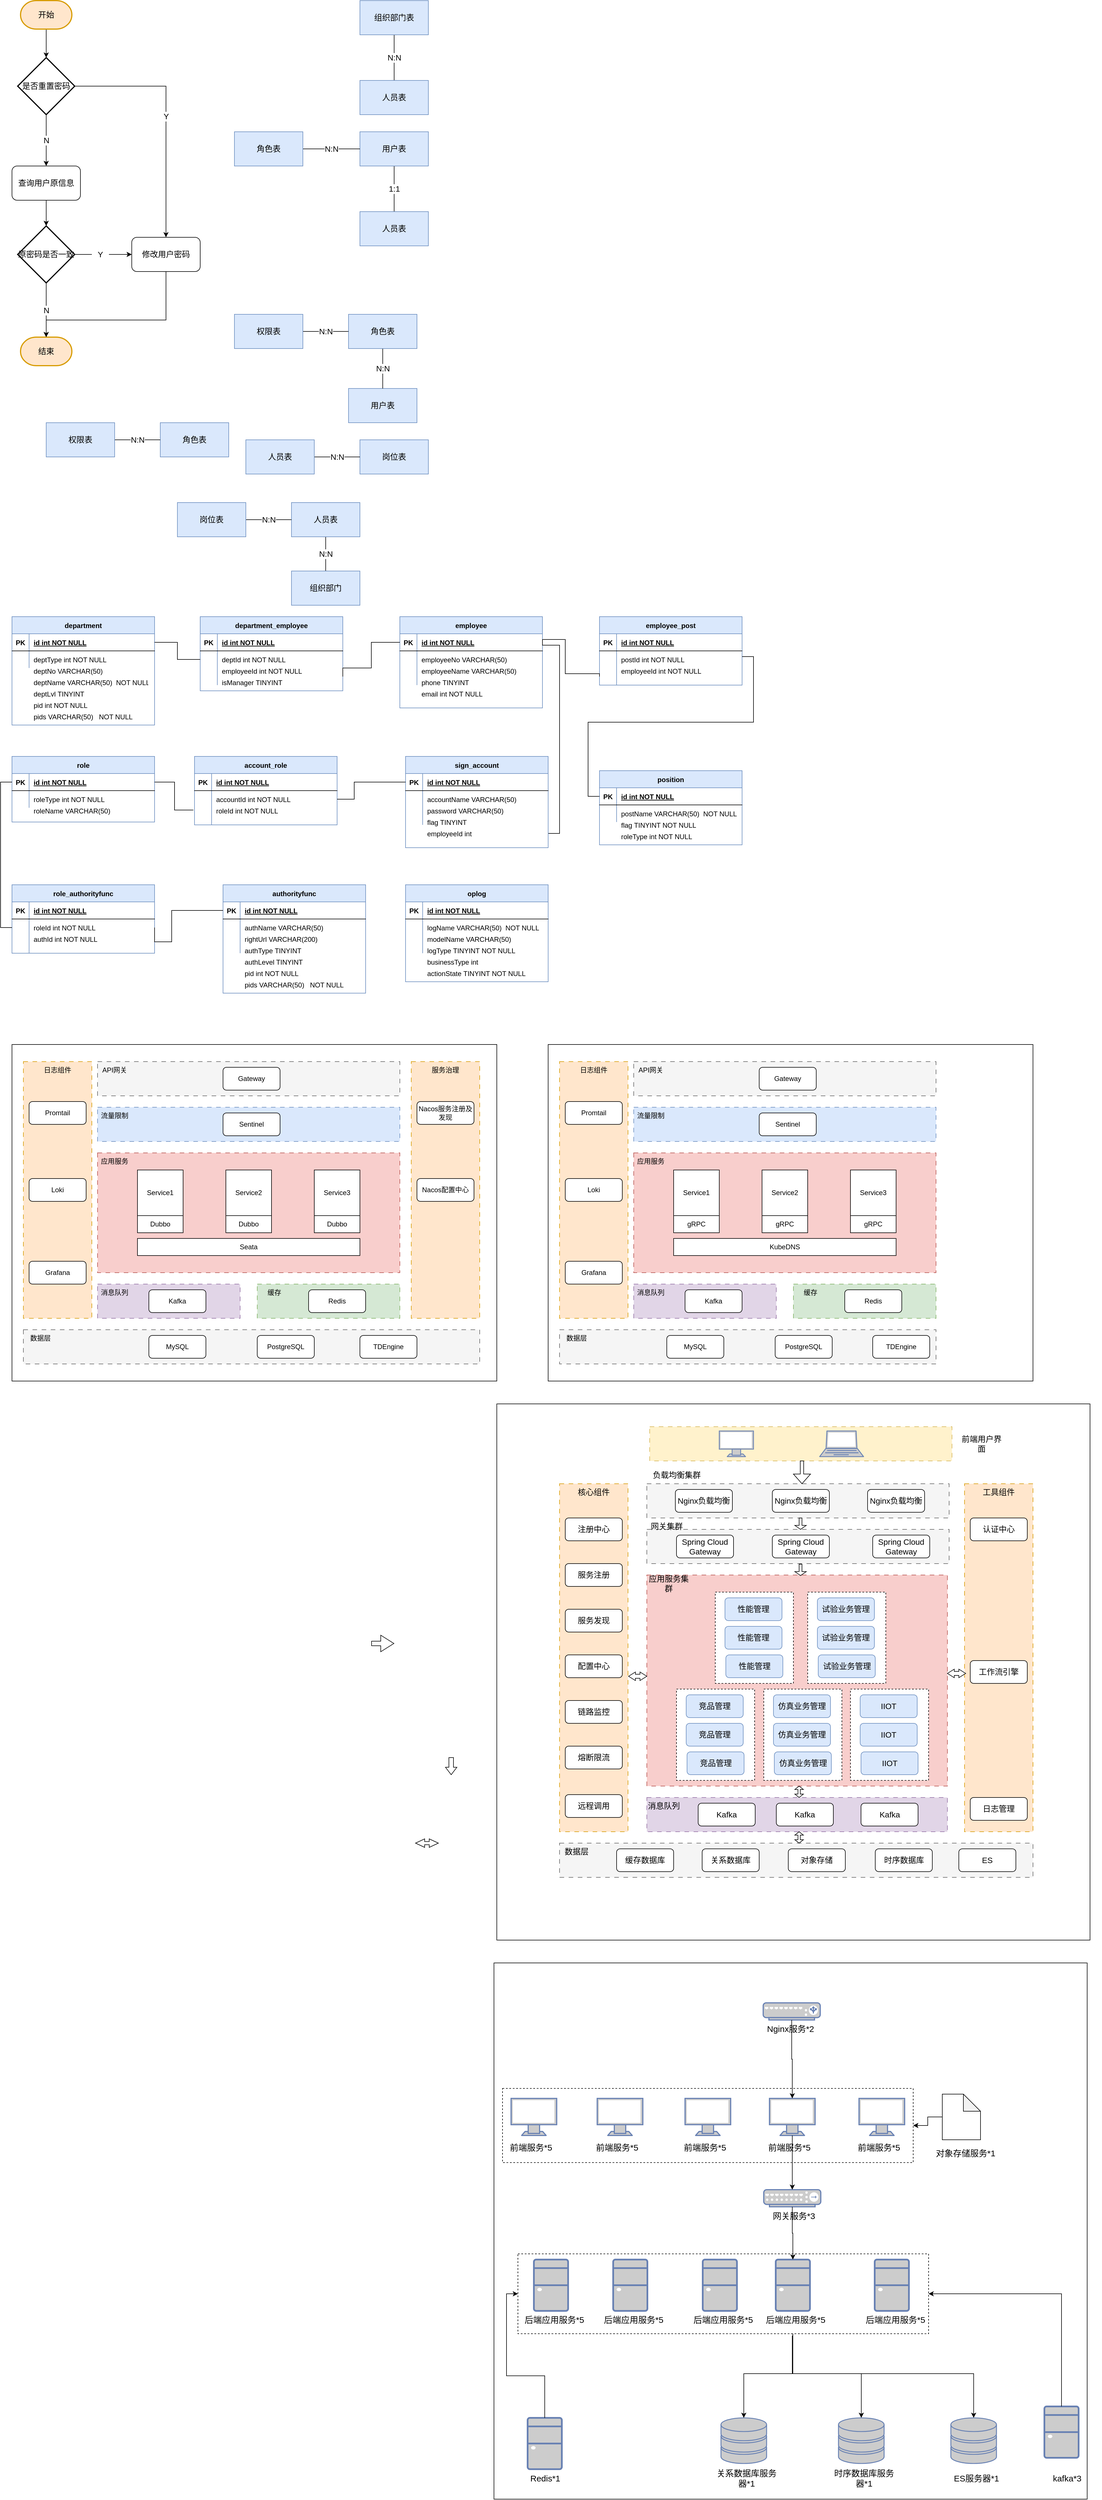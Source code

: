 <mxfile version="24.8.3">
  <diagram id="cUgM90u6OGX9hgd6Vjcb" name="第 1 页">
    <mxGraphModel dx="1687" dy="868" grid="1" gridSize="10" guides="1" tooltips="1" connect="1" arrows="1" fold="1" page="1" pageScale="1" pageWidth="827" pageHeight="1169" math="1" shadow="0">
      <root>
        <mxCell id="0" />
        <mxCell id="1" parent="0" />
        <mxCell id="wD4l3W-HGcE-d99SAAs_-110" value="" style="rounded=0;whiteSpace=wrap;html=1;" vertex="1" parent="1">
          <mxGeometry x="905" y="3700" width="1040" height="940" as="geometry" />
        </mxCell>
        <mxCell id="wD4l3W-HGcE-d99SAAs_-157" value="" style="rounded=0;whiteSpace=wrap;html=1;dashed=1;" vertex="1" parent="1">
          <mxGeometry x="947" y="4210" width="720" height="140" as="geometry" />
        </mxCell>
        <mxCell id="wD4l3W-HGcE-d99SAAs_-156" value="" style="rounded=0;whiteSpace=wrap;html=1;dashed=1;" vertex="1" parent="1">
          <mxGeometry x="920" y="3920" width="720" height="130" as="geometry" />
        </mxCell>
        <mxCell id="5Ot4b3tRMixygAjQAWJP-36" value="" style="rounded=0;whiteSpace=wrap;html=1;" parent="1" vertex="1">
          <mxGeometry x="60" y="2090" width="850" height="590" as="geometry" />
        </mxCell>
        <mxCell id="gLiJT_Oy5ucblzhfaL7l-9" value="" style="edgeStyle=orthogonalEdgeStyle;rounded=0;orthogonalLoop=1;jettySize=auto;html=1;fontSize=14;" parent="1" source="gLiJT_Oy5ucblzhfaL7l-2" edge="1">
          <mxGeometry relative="1" as="geometry">
            <mxPoint x="120" y="360" as="targetPoint" />
          </mxGeometry>
        </mxCell>
        <mxCell id="gLiJT_Oy5ucblzhfaL7l-2" value="开始" style="strokeWidth=2;html=1;shape=mxgraph.flowchart.terminator;whiteSpace=wrap;fontSize=14;fillColor=#ffe6cc;strokeColor=#d79b00;" parent="1" vertex="1">
          <mxGeometry x="75" y="260" width="90" height="50" as="geometry" />
        </mxCell>
        <mxCell id="gLiJT_Oy5ucblzhfaL7l-38" value="N" style="edgeStyle=orthogonalEdgeStyle;rounded=0;orthogonalLoop=1;jettySize=auto;html=1;fontSize=14;endArrow=classic;endFill=1;" parent="1" source="gLiJT_Oy5ucblzhfaL7l-3" target="gLiJT_Oy5ucblzhfaL7l-13" edge="1">
          <mxGeometry relative="1" as="geometry" />
        </mxCell>
        <mxCell id="gLiJT_Oy5ucblzhfaL7l-39" value="Y" style="edgeStyle=orthogonalEdgeStyle;rounded=0;orthogonalLoop=1;jettySize=auto;html=1;exitX=1;exitY=0.5;exitDx=0;exitDy=0;exitPerimeter=0;entryX=0.5;entryY=0;entryDx=0;entryDy=0;fontSize=14;endArrow=classic;endFill=1;" parent="1" source="gLiJT_Oy5ucblzhfaL7l-3" target="gLiJT_Oy5ucblzhfaL7l-11" edge="1">
          <mxGeometry relative="1" as="geometry" />
        </mxCell>
        <mxCell id="gLiJT_Oy5ucblzhfaL7l-3" value="是否重置密码" style="strokeWidth=2;html=1;shape=mxgraph.flowchart.decision;whiteSpace=wrap;fontSize=14;" parent="1" vertex="1">
          <mxGeometry x="70" y="360" width="100" height="100" as="geometry" />
        </mxCell>
        <mxCell id="gLiJT_Oy5ucblzhfaL7l-10" value="结束" style="strokeWidth=2;html=1;shape=mxgraph.flowchart.terminator;whiteSpace=wrap;fontSize=14;fillColor=#ffe6cc;strokeColor=#d79b00;" parent="1" vertex="1">
          <mxGeometry x="75" y="850" width="90" height="50" as="geometry" />
        </mxCell>
        <mxCell id="gLiJT_Oy5ucblzhfaL7l-44" style="edgeStyle=orthogonalEdgeStyle;rounded=0;orthogonalLoop=1;jettySize=auto;html=1;exitX=0.5;exitY=1;exitDx=0;exitDy=0;entryX=0.5;entryY=0;entryDx=0;entryDy=0;entryPerimeter=0;fontSize=14;endArrow=classic;endFill=1;" parent="1" source="gLiJT_Oy5ucblzhfaL7l-11" target="gLiJT_Oy5ucblzhfaL7l-10" edge="1">
          <mxGeometry relative="1" as="geometry">
            <Array as="points">
              <mxPoint x="330" y="820" />
              <mxPoint x="120" y="820" />
            </Array>
          </mxGeometry>
        </mxCell>
        <mxCell id="gLiJT_Oy5ucblzhfaL7l-11" value="修改用户密码" style="rounded=1;whiteSpace=wrap;html=1;fontSize=14;" parent="1" vertex="1">
          <mxGeometry x="270" y="675" width="120" height="60" as="geometry" />
        </mxCell>
        <mxCell id="gLiJT_Oy5ucblzhfaL7l-31" value="" style="edgeStyle=orthogonalEdgeStyle;rounded=0;orthogonalLoop=1;jettySize=auto;html=1;fontSize=14;endArrow=classic;endFill=1;" parent="1" source="gLiJT_Oy5ucblzhfaL7l-13" target="gLiJT_Oy5ucblzhfaL7l-30" edge="1">
          <mxGeometry relative="1" as="geometry" />
        </mxCell>
        <mxCell id="gLiJT_Oy5ucblzhfaL7l-13" value="查询用户原信息" style="rounded=1;whiteSpace=wrap;html=1;fontSize=14;" parent="1" vertex="1">
          <mxGeometry x="60" y="550" width="120" height="60" as="geometry" />
        </mxCell>
        <mxCell id="gLiJT_Oy5ucblzhfaL7l-21" value="N:N" style="rounded=0;orthogonalLoop=1;jettySize=auto;html=1;fontSize=14;endArrow=none;endFill=0;" parent="1" source="gLiJT_Oy5ucblzhfaL7l-18" edge="1">
          <mxGeometry relative="1" as="geometry">
            <mxPoint x="730" y="400" as="targetPoint" />
          </mxGeometry>
        </mxCell>
        <mxCell id="gLiJT_Oy5ucblzhfaL7l-18" value="组织部门表" style="rounded=0;whiteSpace=wrap;html=1;fontSize=14;fillColor=#dae8fc;strokeColor=#6c8ebf;" parent="1" vertex="1">
          <mxGeometry x="670" y="260" width="120" height="60" as="geometry" />
        </mxCell>
        <mxCell id="gLiJT_Oy5ucblzhfaL7l-20" value="人员表" style="rounded=0;whiteSpace=wrap;html=1;fontSize=14;fillColor=#dae8fc;strokeColor=#6c8ebf;" parent="1" vertex="1">
          <mxGeometry x="670" y="400" width="120" height="60" as="geometry" />
        </mxCell>
        <mxCell id="gLiJT_Oy5ucblzhfaL7l-23" value="1:1" style="rounded=0;orthogonalLoop=1;jettySize=auto;html=1;fontSize=14;endArrow=none;endFill=0;" parent="1" source="gLiJT_Oy5ucblzhfaL7l-24" edge="1">
          <mxGeometry relative="1" as="geometry">
            <mxPoint x="730" y="630" as="targetPoint" />
          </mxGeometry>
        </mxCell>
        <mxCell id="gLiJT_Oy5ucblzhfaL7l-24" value="用户表" style="rounded=0;whiteSpace=wrap;html=1;fontSize=14;fillColor=#dae8fc;strokeColor=#6c8ebf;" parent="1" vertex="1">
          <mxGeometry x="670" y="490" width="120" height="60" as="geometry" />
        </mxCell>
        <mxCell id="gLiJT_Oy5ucblzhfaL7l-25" value="人员表" style="rounded=0;whiteSpace=wrap;html=1;fontSize=14;fillColor=#dae8fc;strokeColor=#6c8ebf;" parent="1" vertex="1">
          <mxGeometry x="670" y="630" width="120" height="60" as="geometry" />
        </mxCell>
        <mxCell id="gLiJT_Oy5ucblzhfaL7l-27" value="N:N" style="edgeStyle=none;rounded=0;orthogonalLoop=1;jettySize=auto;html=1;fontSize=14;endArrow=none;endFill=0;" parent="1" source="gLiJT_Oy5ucblzhfaL7l-26" target="gLiJT_Oy5ucblzhfaL7l-24" edge="1">
          <mxGeometry relative="1" as="geometry" />
        </mxCell>
        <mxCell id="gLiJT_Oy5ucblzhfaL7l-26" value="角色表" style="rounded=0;whiteSpace=wrap;html=1;fontSize=14;fillColor=#dae8fc;strokeColor=#6c8ebf;" parent="1" vertex="1">
          <mxGeometry x="450" y="490" width="120" height="60" as="geometry" />
        </mxCell>
        <mxCell id="gLiJT_Oy5ucblzhfaL7l-40" style="edgeStyle=orthogonalEdgeStyle;rounded=0;orthogonalLoop=1;jettySize=auto;html=1;exitX=1;exitY=0.5;exitDx=0;exitDy=0;exitPerimeter=0;entryX=0;entryY=0.5;entryDx=0;entryDy=0;fontSize=14;endArrow=classic;endFill=1;startArrow=none;" parent="1" source="gLiJT_Oy5ucblzhfaL7l-33" target="gLiJT_Oy5ucblzhfaL7l-11" edge="1">
          <mxGeometry relative="1" as="geometry" />
        </mxCell>
        <mxCell id="gLiJT_Oy5ucblzhfaL7l-42" value="N" style="edgeStyle=orthogonalEdgeStyle;rounded=0;orthogonalLoop=1;jettySize=auto;html=1;fontSize=14;endArrow=classic;endFill=1;" parent="1" source="gLiJT_Oy5ucblzhfaL7l-30" target="gLiJT_Oy5ucblzhfaL7l-10" edge="1">
          <mxGeometry relative="1" as="geometry" />
        </mxCell>
        <mxCell id="gLiJT_Oy5ucblzhfaL7l-30" value="原密码是否一致" style="strokeWidth=2;html=1;shape=mxgraph.flowchart.decision;whiteSpace=wrap;fontSize=14;" parent="1" vertex="1">
          <mxGeometry x="70" y="655" width="100" height="100" as="geometry" />
        </mxCell>
        <mxCell id="gLiJT_Oy5ucblzhfaL7l-33" value="Y" style="whiteSpace=wrap;html=1;fontSize=14;strokeWidth=1;fillColor=none;strokeColor=none;" parent="1" vertex="1">
          <mxGeometry x="200" y="695" width="30" height="20" as="geometry" />
        </mxCell>
        <mxCell id="gLiJT_Oy5ucblzhfaL7l-41" value="" style="edgeStyle=orthogonalEdgeStyle;rounded=0;orthogonalLoop=1;jettySize=auto;html=1;exitX=1;exitY=0.5;exitDx=0;exitDy=0;exitPerimeter=0;entryX=0;entryY=0.5;entryDx=0;entryDy=0;fontSize=14;endArrow=none;endFill=1;" parent="1" source="gLiJT_Oy5ucblzhfaL7l-30" target="gLiJT_Oy5ucblzhfaL7l-33" edge="1">
          <mxGeometry relative="1" as="geometry">
            <mxPoint x="170" y="705" as="sourcePoint" />
            <mxPoint x="270" y="705" as="targetPoint" />
          </mxGeometry>
        </mxCell>
        <mxCell id="gLiJT_Oy5ucblzhfaL7l-45" value="用户表" style="rounded=0;whiteSpace=wrap;html=1;fontSize=14;fillColor=#dae8fc;strokeColor=#6c8ebf;" parent="1" vertex="1">
          <mxGeometry x="650" y="940" width="120" height="60" as="geometry" />
        </mxCell>
        <mxCell id="gLiJT_Oy5ucblzhfaL7l-46" value="N:N" style="edgeStyle=none;rounded=0;orthogonalLoop=1;jettySize=auto;html=1;fontSize=14;endArrow=none;endFill=0;" parent="1" source="gLiJT_Oy5ucblzhfaL7l-47" target="gLiJT_Oy5ucblzhfaL7l-45" edge="1">
          <mxGeometry relative="1" as="geometry" />
        </mxCell>
        <mxCell id="gLiJT_Oy5ucblzhfaL7l-47" value="角色表" style="rounded=0;whiteSpace=wrap;html=1;fontSize=14;fillColor=#dae8fc;strokeColor=#6c8ebf;" parent="1" vertex="1">
          <mxGeometry x="650" y="810" width="120" height="60" as="geometry" />
        </mxCell>
        <mxCell id="gLiJT_Oy5ucblzhfaL7l-49" value="N:N" style="edgeStyle=orthogonalEdgeStyle;rounded=0;orthogonalLoop=1;jettySize=auto;html=1;fontSize=14;endArrow=none;endFill=0;" parent="1" source="gLiJT_Oy5ucblzhfaL7l-48" target="gLiJT_Oy5ucblzhfaL7l-47" edge="1">
          <mxGeometry relative="1" as="geometry" />
        </mxCell>
        <mxCell id="gLiJT_Oy5ucblzhfaL7l-48" value="权限表" style="rounded=0;whiteSpace=wrap;html=1;fontSize=14;fillColor=#dae8fc;strokeColor=#6c8ebf;" parent="1" vertex="1">
          <mxGeometry x="450" y="810" width="120" height="60" as="geometry" />
        </mxCell>
        <mxCell id="gLiJT_Oy5ucblzhfaL7l-50" value="角色表" style="rounded=0;whiteSpace=wrap;html=1;fontSize=14;fillColor=#dae8fc;strokeColor=#6c8ebf;" parent="1" vertex="1">
          <mxGeometry x="320" y="1000" width="120" height="60" as="geometry" />
        </mxCell>
        <mxCell id="gLiJT_Oy5ucblzhfaL7l-51" value="N:N" style="edgeStyle=orthogonalEdgeStyle;rounded=0;orthogonalLoop=1;jettySize=auto;html=1;fontSize=14;endArrow=none;endFill=0;" parent="1" source="gLiJT_Oy5ucblzhfaL7l-52" target="gLiJT_Oy5ucblzhfaL7l-50" edge="1">
          <mxGeometry relative="1" as="geometry" />
        </mxCell>
        <mxCell id="gLiJT_Oy5ucblzhfaL7l-52" value="权限表" style="rounded=0;whiteSpace=wrap;html=1;fontSize=14;fillColor=#dae8fc;strokeColor=#6c8ebf;" parent="1" vertex="1">
          <mxGeometry x="120" y="1000" width="120" height="60" as="geometry" />
        </mxCell>
        <mxCell id="gLiJT_Oy5ucblzhfaL7l-53" value="岗位表" style="rounded=0;whiteSpace=wrap;html=1;fontSize=14;fillColor=#dae8fc;strokeColor=#6c8ebf;" parent="1" vertex="1">
          <mxGeometry x="670" y="1030" width="120" height="60" as="geometry" />
        </mxCell>
        <mxCell id="gLiJT_Oy5ucblzhfaL7l-54" value="N:N" style="edgeStyle=orthogonalEdgeStyle;rounded=0;orthogonalLoop=1;jettySize=auto;html=1;fontSize=14;endArrow=none;endFill=0;" parent="1" source="gLiJT_Oy5ucblzhfaL7l-55" target="gLiJT_Oy5ucblzhfaL7l-53" edge="1">
          <mxGeometry relative="1" as="geometry" />
        </mxCell>
        <mxCell id="gLiJT_Oy5ucblzhfaL7l-55" value="人员表" style="rounded=0;whiteSpace=wrap;html=1;fontSize=14;fillColor=#dae8fc;strokeColor=#6c8ebf;" parent="1" vertex="1">
          <mxGeometry x="470" y="1030" width="120" height="60" as="geometry" />
        </mxCell>
        <mxCell id="gLiJT_Oy5ucblzhfaL7l-60" value="N:N" style="edgeStyle=orthogonalEdgeStyle;rounded=0;orthogonalLoop=1;jettySize=auto;html=1;fontSize=14;endArrow=none;endFill=0;" parent="1" source="gLiJT_Oy5ucblzhfaL7l-56" target="gLiJT_Oy5ucblzhfaL7l-59" edge="1">
          <mxGeometry relative="1" as="geometry" />
        </mxCell>
        <mxCell id="gLiJT_Oy5ucblzhfaL7l-56" value="人员表" style="rounded=0;whiteSpace=wrap;html=1;fontSize=14;fillColor=#dae8fc;strokeColor=#6c8ebf;" parent="1" vertex="1">
          <mxGeometry x="550" y="1140" width="120" height="60" as="geometry" />
        </mxCell>
        <mxCell id="gLiJT_Oy5ucblzhfaL7l-57" value="N:N" style="edgeStyle=orthogonalEdgeStyle;rounded=0;orthogonalLoop=1;jettySize=auto;html=1;fontSize=14;endArrow=none;endFill=0;" parent="1" source="gLiJT_Oy5ucblzhfaL7l-58" target="gLiJT_Oy5ucblzhfaL7l-56" edge="1">
          <mxGeometry relative="1" as="geometry" />
        </mxCell>
        <mxCell id="gLiJT_Oy5ucblzhfaL7l-58" value="岗位表" style="rounded=0;whiteSpace=wrap;html=1;fontSize=14;fillColor=#dae8fc;strokeColor=#6c8ebf;" parent="1" vertex="1">
          <mxGeometry x="350" y="1140" width="120" height="60" as="geometry" />
        </mxCell>
        <mxCell id="gLiJT_Oy5ucblzhfaL7l-59" value="组织部门" style="rounded=0;whiteSpace=wrap;html=1;fontSize=14;fillColor=#dae8fc;strokeColor=#6c8ebf;" parent="1" vertex="1">
          <mxGeometry x="550" y="1260" width="120" height="60" as="geometry" />
        </mxCell>
        <mxCell id="gLiJT_Oy5ucblzhfaL7l-92" value="department_employee" style="shape=table;startSize=30;container=1;collapsible=1;childLayout=tableLayout;fixedRows=1;rowLines=0;fontStyle=1;align=center;resizeLast=1;fillColor=#dae8fc;strokeColor=#6c8ebf;" parent="1" vertex="1">
          <mxGeometry x="390" y="1340" width="250" height="130" as="geometry" />
        </mxCell>
        <mxCell id="gLiJT_Oy5ucblzhfaL7l-93" value="" style="shape=partialRectangle;collapsible=0;dropTarget=0;pointerEvents=0;fillColor=none;points=[[0,0.5],[1,0.5]];portConstraint=eastwest;top=0;left=0;right=0;bottom=1;" parent="gLiJT_Oy5ucblzhfaL7l-92" vertex="1">
          <mxGeometry y="30" width="250" height="30" as="geometry" />
        </mxCell>
        <mxCell id="gLiJT_Oy5ucblzhfaL7l-94" value="PK" style="shape=partialRectangle;overflow=hidden;connectable=0;fillColor=none;top=0;left=0;bottom=0;right=0;fontStyle=1;" parent="gLiJT_Oy5ucblzhfaL7l-93" vertex="1">
          <mxGeometry width="30" height="30" as="geometry">
            <mxRectangle width="30" height="30" as="alternateBounds" />
          </mxGeometry>
        </mxCell>
        <mxCell id="gLiJT_Oy5ucblzhfaL7l-95" value="id int NOT NULL" style="shape=partialRectangle;overflow=hidden;connectable=0;fillColor=none;top=0;left=0;bottom=0;right=0;align=left;spacingLeft=6;fontStyle=5;" parent="gLiJT_Oy5ucblzhfaL7l-93" vertex="1">
          <mxGeometry x="30" width="220" height="30" as="geometry">
            <mxRectangle width="220" height="30" as="alternateBounds" />
          </mxGeometry>
        </mxCell>
        <mxCell id="gLiJT_Oy5ucblzhfaL7l-96" value="" style="shape=partialRectangle;collapsible=0;dropTarget=0;pointerEvents=0;fillColor=none;points=[[0,0.5],[1,0.5]];portConstraint=eastwest;top=0;left=0;right=0;bottom=0;" parent="gLiJT_Oy5ucblzhfaL7l-92" vertex="1">
          <mxGeometry y="60" width="250" height="30" as="geometry" />
        </mxCell>
        <mxCell id="gLiJT_Oy5ucblzhfaL7l-97" value="" style="shape=partialRectangle;overflow=hidden;connectable=0;fillColor=none;top=0;left=0;bottom=0;right=0;" parent="gLiJT_Oy5ucblzhfaL7l-96" vertex="1">
          <mxGeometry width="30" height="30" as="geometry">
            <mxRectangle width="30" height="30" as="alternateBounds" />
          </mxGeometry>
        </mxCell>
        <mxCell id="gLiJT_Oy5ucblzhfaL7l-98" value="" style="shape=partialRectangle;overflow=hidden;connectable=0;fillColor=none;top=0;left=0;bottom=0;right=0;align=left;spacingLeft=6;" parent="gLiJT_Oy5ucblzhfaL7l-96" vertex="1">
          <mxGeometry x="30" width="220" height="30" as="geometry">
            <mxRectangle width="220" height="30" as="alternateBounds" />
          </mxGeometry>
        </mxCell>
        <mxCell id="gLiJT_Oy5ucblzhfaL7l-99" value="" style="shape=partialRectangle;collapsible=0;dropTarget=0;pointerEvents=0;fillColor=none;points=[[0,0.5],[1,0.5]];portConstraint=eastwest;top=0;left=0;right=0;bottom=0;" parent="gLiJT_Oy5ucblzhfaL7l-92" vertex="1">
          <mxGeometry y="90" width="250" height="30" as="geometry" />
        </mxCell>
        <mxCell id="gLiJT_Oy5ucblzhfaL7l-100" value="" style="shape=partialRectangle;overflow=hidden;connectable=0;fillColor=none;top=0;left=0;bottom=0;right=0;" parent="gLiJT_Oy5ucblzhfaL7l-99" vertex="1">
          <mxGeometry width="30" height="30" as="geometry">
            <mxRectangle width="30" height="30" as="alternateBounds" />
          </mxGeometry>
        </mxCell>
        <mxCell id="gLiJT_Oy5ucblzhfaL7l-101" value="" style="shape=partialRectangle;overflow=hidden;connectable=0;fillColor=none;top=0;left=0;bottom=0;right=0;align=left;spacingLeft=6;" parent="gLiJT_Oy5ucblzhfaL7l-99" vertex="1">
          <mxGeometry x="30" width="220" height="30" as="geometry">
            <mxRectangle width="220" height="30" as="alternateBounds" />
          </mxGeometry>
        </mxCell>
        <mxCell id="gLiJT_Oy5ucblzhfaL7l-102" value="employee" style="shape=table;startSize=30;container=1;collapsible=1;childLayout=tableLayout;fixedRows=1;rowLines=0;fontStyle=1;align=center;resizeLast=1;fillColor=#dae8fc;strokeColor=#6c8ebf;" parent="1" vertex="1">
          <mxGeometry x="740" y="1340" width="250" height="160" as="geometry" />
        </mxCell>
        <mxCell id="gLiJT_Oy5ucblzhfaL7l-103" value="" style="shape=partialRectangle;collapsible=0;dropTarget=0;pointerEvents=0;fillColor=none;points=[[0,0.5],[1,0.5]];portConstraint=eastwest;top=0;left=0;right=0;bottom=1;" parent="gLiJT_Oy5ucblzhfaL7l-102" vertex="1">
          <mxGeometry y="30" width="250" height="30" as="geometry" />
        </mxCell>
        <mxCell id="gLiJT_Oy5ucblzhfaL7l-104" value="PK" style="shape=partialRectangle;overflow=hidden;connectable=0;fillColor=none;top=0;left=0;bottom=0;right=0;fontStyle=1;" parent="gLiJT_Oy5ucblzhfaL7l-103" vertex="1">
          <mxGeometry width="30" height="30" as="geometry">
            <mxRectangle width="30" height="30" as="alternateBounds" />
          </mxGeometry>
        </mxCell>
        <mxCell id="gLiJT_Oy5ucblzhfaL7l-105" value="" style="shape=partialRectangle;overflow=hidden;connectable=0;fillColor=none;top=0;left=0;bottom=0;right=0;align=left;spacingLeft=6;fontStyle=5;" parent="gLiJT_Oy5ucblzhfaL7l-103" vertex="1">
          <mxGeometry x="30" width="220" height="30" as="geometry">
            <mxRectangle width="220" height="30" as="alternateBounds" />
          </mxGeometry>
        </mxCell>
        <mxCell id="gLiJT_Oy5ucblzhfaL7l-106" value="" style="shape=partialRectangle;collapsible=0;dropTarget=0;pointerEvents=0;fillColor=none;points=[[0,0.5],[1,0.5]];portConstraint=eastwest;top=0;left=0;right=0;bottom=0;" parent="gLiJT_Oy5ucblzhfaL7l-102" vertex="1">
          <mxGeometry y="60" width="250" height="30" as="geometry" />
        </mxCell>
        <mxCell id="gLiJT_Oy5ucblzhfaL7l-107" value="" style="shape=partialRectangle;overflow=hidden;connectable=0;fillColor=none;top=0;left=0;bottom=0;right=0;" parent="gLiJT_Oy5ucblzhfaL7l-106" vertex="1">
          <mxGeometry width="30" height="30" as="geometry">
            <mxRectangle width="30" height="30" as="alternateBounds" />
          </mxGeometry>
        </mxCell>
        <mxCell id="gLiJT_Oy5ucblzhfaL7l-108" value="" style="shape=partialRectangle;overflow=hidden;connectable=0;fillColor=none;top=0;left=0;bottom=0;right=0;align=left;spacingLeft=6;" parent="gLiJT_Oy5ucblzhfaL7l-106" vertex="1">
          <mxGeometry x="30" width="220" height="30" as="geometry">
            <mxRectangle width="220" height="30" as="alternateBounds" />
          </mxGeometry>
        </mxCell>
        <mxCell id="gLiJT_Oy5ucblzhfaL7l-109" value="" style="shape=partialRectangle;collapsible=0;dropTarget=0;pointerEvents=0;fillColor=none;points=[[0,0.5],[1,0.5]];portConstraint=eastwest;top=0;left=0;right=0;bottom=0;" parent="gLiJT_Oy5ucblzhfaL7l-102" vertex="1">
          <mxGeometry y="90" width="250" height="30" as="geometry" />
        </mxCell>
        <mxCell id="gLiJT_Oy5ucblzhfaL7l-110" value="" style="shape=partialRectangle;overflow=hidden;connectable=0;fillColor=none;top=0;left=0;bottom=0;right=0;" parent="gLiJT_Oy5ucblzhfaL7l-109" vertex="1">
          <mxGeometry width="30" height="30" as="geometry">
            <mxRectangle width="30" height="30" as="alternateBounds" />
          </mxGeometry>
        </mxCell>
        <mxCell id="gLiJT_Oy5ucblzhfaL7l-111" value="" style="shape=partialRectangle;overflow=hidden;connectable=0;fillColor=none;top=0;left=0;bottom=0;right=0;align=left;spacingLeft=6;" parent="gLiJT_Oy5ucblzhfaL7l-109" vertex="1">
          <mxGeometry x="30" width="220" height="30" as="geometry">
            <mxRectangle width="220" height="30" as="alternateBounds" />
          </mxGeometry>
        </mxCell>
        <mxCell id="gLiJT_Oy5ucblzhfaL7l-112" value="department" style="shape=table;startSize=30;container=1;collapsible=1;childLayout=tableLayout;fixedRows=1;rowLines=0;fontStyle=1;align=center;resizeLast=1;fillColor=#dae8fc;strokeColor=#6c8ebf;" parent="1" vertex="1">
          <mxGeometry x="60" y="1340" width="250" height="190" as="geometry" />
        </mxCell>
        <mxCell id="gLiJT_Oy5ucblzhfaL7l-113" value="" style="shape=partialRectangle;collapsible=0;dropTarget=0;pointerEvents=0;fillColor=none;points=[[0,0.5],[1,0.5]];portConstraint=eastwest;top=0;left=0;right=0;bottom=1;" parent="gLiJT_Oy5ucblzhfaL7l-112" vertex="1">
          <mxGeometry y="30" width="250" height="30" as="geometry" />
        </mxCell>
        <mxCell id="gLiJT_Oy5ucblzhfaL7l-114" value="PK" style="shape=partialRectangle;overflow=hidden;connectable=0;fillColor=none;top=0;left=0;bottom=0;right=0;fontStyle=1;" parent="gLiJT_Oy5ucblzhfaL7l-113" vertex="1">
          <mxGeometry width="30" height="30" as="geometry">
            <mxRectangle width="30" height="30" as="alternateBounds" />
          </mxGeometry>
        </mxCell>
        <mxCell id="gLiJT_Oy5ucblzhfaL7l-115" value="id int NOT NULL " style="shape=partialRectangle;overflow=hidden;connectable=0;fillColor=none;top=0;left=0;bottom=0;right=0;align=left;spacingLeft=6;fontStyle=5;" parent="gLiJT_Oy5ucblzhfaL7l-113" vertex="1">
          <mxGeometry x="30" width="220" height="30" as="geometry">
            <mxRectangle width="220" height="30" as="alternateBounds" />
          </mxGeometry>
        </mxCell>
        <mxCell id="gLiJT_Oy5ucblzhfaL7l-116" value="" style="shape=partialRectangle;collapsible=0;dropTarget=0;pointerEvents=0;fillColor=none;points=[[0,0.5],[1,0.5]];portConstraint=eastwest;top=0;left=0;right=0;bottom=0;" parent="gLiJT_Oy5ucblzhfaL7l-112" vertex="1">
          <mxGeometry y="60" width="250" height="30" as="geometry" />
        </mxCell>
        <mxCell id="gLiJT_Oy5ucblzhfaL7l-117" value="" style="shape=partialRectangle;overflow=hidden;connectable=0;fillColor=none;top=0;left=0;bottom=0;right=0;" parent="gLiJT_Oy5ucblzhfaL7l-116" vertex="1">
          <mxGeometry width="30" height="30" as="geometry">
            <mxRectangle width="30" height="30" as="alternateBounds" />
          </mxGeometry>
        </mxCell>
        <mxCell id="gLiJT_Oy5ucblzhfaL7l-118" value="deptType int NOT NULL" style="shape=partialRectangle;overflow=hidden;connectable=0;fillColor=none;top=0;left=0;bottom=0;right=0;align=left;spacingLeft=6;" parent="gLiJT_Oy5ucblzhfaL7l-116" vertex="1">
          <mxGeometry x="30" width="220" height="30" as="geometry">
            <mxRectangle width="220" height="30" as="alternateBounds" />
          </mxGeometry>
        </mxCell>
        <mxCell id="gLiJT_Oy5ucblzhfaL7l-119" style="edgeStyle=orthogonalEdgeStyle;rounded=0;orthogonalLoop=1;jettySize=auto;html=1;exitX=1;exitY=0.5;exitDx=0;exitDy=0;entryX=0;entryY=0.5;entryDx=0;entryDy=0;fontSize=14;endArrow=none;endFill=0;" parent="1" source="gLiJT_Oy5ucblzhfaL7l-113" target="gLiJT_Oy5ucblzhfaL7l-96" edge="1">
          <mxGeometry relative="1" as="geometry" />
        </mxCell>
        <mxCell id="gLiJT_Oy5ucblzhfaL7l-120" value="deptNo VARCHAR(50) " style="shape=partialRectangle;overflow=hidden;connectable=0;fillColor=none;top=0;left=0;bottom=0;right=0;align=left;spacingLeft=6;" parent="1" vertex="1">
          <mxGeometry x="90" y="1420" width="210" height="30" as="geometry">
            <mxRectangle width="220" height="30" as="alternateBounds" />
          </mxGeometry>
        </mxCell>
        <mxCell id="gLiJT_Oy5ucblzhfaL7l-121" value="deptName VARCHAR(50)  NOT NULL" style="shape=partialRectangle;overflow=hidden;connectable=0;fillColor=none;top=0;left=0;bottom=0;right=0;align=left;spacingLeft=6;" parent="1" vertex="1">
          <mxGeometry x="90" y="1440" width="210" height="30" as="geometry">
            <mxRectangle width="220" height="30" as="alternateBounds" />
          </mxGeometry>
        </mxCell>
        <mxCell id="gLiJT_Oy5ucblzhfaL7l-122" value="deptLvl TINYINT" style="shape=partialRectangle;overflow=hidden;connectable=0;fillColor=none;top=0;left=0;bottom=0;right=0;align=left;spacingLeft=6;" parent="1" vertex="1">
          <mxGeometry x="90" y="1460" width="210" height="30" as="geometry">
            <mxRectangle width="220" height="30" as="alternateBounds" />
          </mxGeometry>
        </mxCell>
        <mxCell id="gLiJT_Oy5ucblzhfaL7l-123" value="pid int NOT NULL" style="shape=partialRectangle;overflow=hidden;connectable=0;fillColor=none;top=0;left=0;bottom=0;right=0;align=left;spacingLeft=6;" parent="1" vertex="1">
          <mxGeometry x="90" y="1480" width="210" height="30" as="geometry">
            <mxRectangle width="220" height="30" as="alternateBounds" />
          </mxGeometry>
        </mxCell>
        <mxCell id="gLiJT_Oy5ucblzhfaL7l-124" value="pids VARCHAR(50)   NOT NULL" style="shape=partialRectangle;overflow=hidden;connectable=0;fillColor=none;top=0;left=0;bottom=0;right=0;align=left;spacingLeft=6;" parent="1" vertex="1">
          <mxGeometry x="90" y="1500" width="210" height="30" as="geometry">
            <mxRectangle width="220" height="30" as="alternateBounds" />
          </mxGeometry>
        </mxCell>
        <mxCell id="gLiJT_Oy5ucblzhfaL7l-125" value="deptId int NOT NULL" style="shape=partialRectangle;overflow=hidden;connectable=0;fillColor=none;top=0;left=0;bottom=0;right=0;align=left;spacingLeft=6;" parent="1" vertex="1">
          <mxGeometry x="420" y="1400" width="220" height="30" as="geometry">
            <mxRectangle width="220" height="30" as="alternateBounds" />
          </mxGeometry>
        </mxCell>
        <mxCell id="gLiJT_Oy5ucblzhfaL7l-126" value="employeeId int NOT NULL " style="shape=partialRectangle;overflow=hidden;connectable=0;fillColor=none;top=0;left=0;bottom=0;right=0;align=left;spacingLeft=6;" parent="1" vertex="1">
          <mxGeometry x="420" y="1420" width="210" height="30" as="geometry">
            <mxRectangle width="220" height="30" as="alternateBounds" />
          </mxGeometry>
        </mxCell>
        <mxCell id="gLiJT_Oy5ucblzhfaL7l-127" value="isManager TINYINT" style="shape=partialRectangle;overflow=hidden;connectable=0;fillColor=none;top=0;left=0;bottom=0;right=0;align=left;spacingLeft=6;" parent="1" vertex="1">
          <mxGeometry x="420" y="1440" width="210" height="30" as="geometry">
            <mxRectangle width="220" height="30" as="alternateBounds" />
          </mxGeometry>
        </mxCell>
        <mxCell id="gLiJT_Oy5ucblzhfaL7l-129" value="id int NOT NULL" style="shape=partialRectangle;overflow=hidden;connectable=0;fillColor=none;top=0;left=0;bottom=0;right=0;align=left;spacingLeft=6;fontStyle=5;" parent="1" vertex="1">
          <mxGeometry x="770" y="1370" width="220" height="30" as="geometry">
            <mxRectangle width="220" height="30" as="alternateBounds" />
          </mxGeometry>
        </mxCell>
        <mxCell id="gLiJT_Oy5ucblzhfaL7l-130" value="employeeNo VARCHAR(50) " style="shape=partialRectangle;overflow=hidden;connectable=0;fillColor=none;top=0;left=0;bottom=0;right=0;align=left;spacingLeft=6;" parent="1" vertex="1">
          <mxGeometry x="770" y="1400" width="220" height="30" as="geometry">
            <mxRectangle width="220" height="30" as="alternateBounds" />
          </mxGeometry>
        </mxCell>
        <mxCell id="gLiJT_Oy5ucblzhfaL7l-131" value="employeeName VARCHAR(50) " style="shape=partialRectangle;overflow=hidden;connectable=0;fillColor=none;top=0;left=0;bottom=0;right=0;align=left;spacingLeft=6;" parent="1" vertex="1">
          <mxGeometry x="770" y="1420" width="210" height="30" as="geometry">
            <mxRectangle width="220" height="30" as="alternateBounds" />
          </mxGeometry>
        </mxCell>
        <mxCell id="gLiJT_Oy5ucblzhfaL7l-132" value="phone TINYINT" style="shape=partialRectangle;overflow=hidden;connectable=0;fillColor=none;top=0;left=0;bottom=0;right=0;align=left;spacingLeft=6;" parent="1" vertex="1">
          <mxGeometry x="770" y="1440" width="210" height="30" as="geometry">
            <mxRectangle width="220" height="30" as="alternateBounds" />
          </mxGeometry>
        </mxCell>
        <mxCell id="gLiJT_Oy5ucblzhfaL7l-133" value="email int NOT NULL" style="shape=partialRectangle;overflow=hidden;connectable=0;fillColor=none;top=0;left=0;bottom=0;right=0;align=left;spacingLeft=6;" parent="1" vertex="1">
          <mxGeometry x="770" y="1460" width="210" height="30" as="geometry">
            <mxRectangle width="220" height="30" as="alternateBounds" />
          </mxGeometry>
        </mxCell>
        <mxCell id="gLiJT_Oy5ucblzhfaL7l-135" style="edgeStyle=orthogonalEdgeStyle;rounded=0;orthogonalLoop=1;jettySize=auto;html=1;exitX=1;exitY=0.5;exitDx=0;exitDy=0;entryX=0;entryY=0.5;entryDx=0;entryDy=0;fontSize=14;endArrow=none;endFill=0;" parent="1" source="gLiJT_Oy5ucblzhfaL7l-99" target="gLiJT_Oy5ucblzhfaL7l-103" edge="1">
          <mxGeometry relative="1" as="geometry">
            <Array as="points">
              <mxPoint x="640" y="1430" />
              <mxPoint x="690" y="1430" />
              <mxPoint x="690" y="1385" />
            </Array>
          </mxGeometry>
        </mxCell>
        <mxCell id="gLiJT_Oy5ucblzhfaL7l-136" value="employee_post" style="shape=table;startSize=30;container=1;collapsible=1;childLayout=tableLayout;fixedRows=1;rowLines=0;fontStyle=1;align=center;resizeLast=1;fillColor=#dae8fc;strokeColor=#6c8ebf;" parent="1" vertex="1">
          <mxGeometry x="1090" y="1340" width="250" height="120" as="geometry" />
        </mxCell>
        <mxCell id="gLiJT_Oy5ucblzhfaL7l-137" value="" style="shape=partialRectangle;collapsible=0;dropTarget=0;pointerEvents=0;fillColor=none;points=[[0,0.5],[1,0.5]];portConstraint=eastwest;top=0;left=0;right=0;bottom=1;" parent="gLiJT_Oy5ucblzhfaL7l-136" vertex="1">
          <mxGeometry y="30" width="250" height="30" as="geometry" />
        </mxCell>
        <mxCell id="gLiJT_Oy5ucblzhfaL7l-138" value="PK" style="shape=partialRectangle;overflow=hidden;connectable=0;fillColor=none;top=0;left=0;bottom=0;right=0;fontStyle=1;" parent="gLiJT_Oy5ucblzhfaL7l-137" vertex="1">
          <mxGeometry width="30" height="30" as="geometry">
            <mxRectangle width="30" height="30" as="alternateBounds" />
          </mxGeometry>
        </mxCell>
        <mxCell id="gLiJT_Oy5ucblzhfaL7l-139" value="id int NOT NULL" style="shape=partialRectangle;overflow=hidden;connectable=0;fillColor=none;top=0;left=0;bottom=0;right=0;align=left;spacingLeft=6;fontStyle=5;" parent="gLiJT_Oy5ucblzhfaL7l-137" vertex="1">
          <mxGeometry x="30" width="220" height="30" as="geometry">
            <mxRectangle width="220" height="30" as="alternateBounds" />
          </mxGeometry>
        </mxCell>
        <mxCell id="gLiJT_Oy5ucblzhfaL7l-140" value="" style="shape=partialRectangle;collapsible=0;dropTarget=0;pointerEvents=0;fillColor=none;points=[[0,0.5],[1,0.5]];portConstraint=eastwest;top=0;left=0;right=0;bottom=0;" parent="gLiJT_Oy5ucblzhfaL7l-136" vertex="1">
          <mxGeometry y="60" width="250" height="30" as="geometry" />
        </mxCell>
        <mxCell id="gLiJT_Oy5ucblzhfaL7l-141" value="" style="shape=partialRectangle;overflow=hidden;connectable=0;fillColor=none;top=0;left=0;bottom=0;right=0;" parent="gLiJT_Oy5ucblzhfaL7l-140" vertex="1">
          <mxGeometry width="30" height="30" as="geometry">
            <mxRectangle width="30" height="30" as="alternateBounds" />
          </mxGeometry>
        </mxCell>
        <mxCell id="gLiJT_Oy5ucblzhfaL7l-142" value="" style="shape=partialRectangle;overflow=hidden;connectable=0;fillColor=none;top=0;left=0;bottom=0;right=0;align=left;spacingLeft=6;" parent="gLiJT_Oy5ucblzhfaL7l-140" vertex="1">
          <mxGeometry x="30" width="220" height="30" as="geometry">
            <mxRectangle width="220" height="30" as="alternateBounds" />
          </mxGeometry>
        </mxCell>
        <mxCell id="gLiJT_Oy5ucblzhfaL7l-143" value="" style="shape=partialRectangle;collapsible=0;dropTarget=0;pointerEvents=0;fillColor=none;points=[[0,0.5],[1,0.5]];portConstraint=eastwest;top=0;left=0;right=0;bottom=0;" parent="gLiJT_Oy5ucblzhfaL7l-136" vertex="1">
          <mxGeometry y="90" width="250" height="30" as="geometry" />
        </mxCell>
        <mxCell id="gLiJT_Oy5ucblzhfaL7l-144" value="" style="shape=partialRectangle;overflow=hidden;connectable=0;fillColor=none;top=0;left=0;bottom=0;right=0;" parent="gLiJT_Oy5ucblzhfaL7l-143" vertex="1">
          <mxGeometry width="30" height="30" as="geometry">
            <mxRectangle width="30" height="30" as="alternateBounds" />
          </mxGeometry>
        </mxCell>
        <mxCell id="gLiJT_Oy5ucblzhfaL7l-145" value="" style="shape=partialRectangle;overflow=hidden;connectable=0;fillColor=none;top=0;left=0;bottom=0;right=0;align=left;spacingLeft=6;" parent="gLiJT_Oy5ucblzhfaL7l-143" vertex="1">
          <mxGeometry x="30" width="220" height="30" as="geometry">
            <mxRectangle width="220" height="30" as="alternateBounds" />
          </mxGeometry>
        </mxCell>
        <mxCell id="gLiJT_Oy5ucblzhfaL7l-146" value="position" style="shape=table;startSize=30;container=1;collapsible=1;childLayout=tableLayout;fixedRows=1;rowLines=0;fontStyle=1;align=center;resizeLast=1;fillColor=#dae8fc;strokeColor=#6c8ebf;" parent="1" vertex="1">
          <mxGeometry x="1090" y="1610" width="250" height="130" as="geometry" />
        </mxCell>
        <mxCell id="gLiJT_Oy5ucblzhfaL7l-147" value="" style="shape=partialRectangle;collapsible=0;dropTarget=0;pointerEvents=0;fillColor=none;points=[[0,0.5],[1,0.5]];portConstraint=eastwest;top=0;left=0;right=0;bottom=1;" parent="gLiJT_Oy5ucblzhfaL7l-146" vertex="1">
          <mxGeometry y="30" width="250" height="30" as="geometry" />
        </mxCell>
        <mxCell id="gLiJT_Oy5ucblzhfaL7l-148" value="PK" style="shape=partialRectangle;overflow=hidden;connectable=0;fillColor=none;top=0;left=0;bottom=0;right=0;fontStyle=1;" parent="gLiJT_Oy5ucblzhfaL7l-147" vertex="1">
          <mxGeometry width="30" height="30" as="geometry">
            <mxRectangle width="30" height="30" as="alternateBounds" />
          </mxGeometry>
        </mxCell>
        <mxCell id="gLiJT_Oy5ucblzhfaL7l-149" value="id int NOT NULL " style="shape=partialRectangle;overflow=hidden;connectable=0;fillColor=none;top=0;left=0;bottom=0;right=0;align=left;spacingLeft=6;fontStyle=5;" parent="gLiJT_Oy5ucblzhfaL7l-147" vertex="1">
          <mxGeometry x="30" width="220" height="30" as="geometry">
            <mxRectangle width="220" height="30" as="alternateBounds" />
          </mxGeometry>
        </mxCell>
        <mxCell id="gLiJT_Oy5ucblzhfaL7l-150" value="" style="shape=partialRectangle;collapsible=0;dropTarget=0;pointerEvents=0;fillColor=none;points=[[0,0.5],[1,0.5]];portConstraint=eastwest;top=0;left=0;right=0;bottom=0;" parent="gLiJT_Oy5ucblzhfaL7l-146" vertex="1">
          <mxGeometry y="60" width="250" height="30" as="geometry" />
        </mxCell>
        <mxCell id="gLiJT_Oy5ucblzhfaL7l-151" value="" style="shape=partialRectangle;overflow=hidden;connectable=0;fillColor=none;top=0;left=0;bottom=0;right=0;" parent="gLiJT_Oy5ucblzhfaL7l-150" vertex="1">
          <mxGeometry width="30" height="30" as="geometry">
            <mxRectangle width="30" height="30" as="alternateBounds" />
          </mxGeometry>
        </mxCell>
        <mxCell id="gLiJT_Oy5ucblzhfaL7l-152" value="postName VARCHAR(50)  NOT NULL" style="shape=partialRectangle;overflow=hidden;connectable=0;fillColor=none;top=0;left=0;bottom=0;right=0;align=left;spacingLeft=6;" parent="gLiJT_Oy5ucblzhfaL7l-150" vertex="1">
          <mxGeometry x="30" width="220" height="30" as="geometry">
            <mxRectangle width="220" height="30" as="alternateBounds" />
          </mxGeometry>
        </mxCell>
        <mxCell id="gLiJT_Oy5ucblzhfaL7l-154" value="flag TINYINT NOT NULL" style="shape=partialRectangle;overflow=hidden;connectable=0;fillColor=none;top=0;left=0;bottom=0;right=0;align=left;spacingLeft=6;" parent="1" vertex="1">
          <mxGeometry x="1120" y="1690" width="210" height="30" as="geometry">
            <mxRectangle width="220" height="30" as="alternateBounds" />
          </mxGeometry>
        </mxCell>
        <mxCell id="gLiJT_Oy5ucblzhfaL7l-159" value="postId int NOT NULL" style="shape=partialRectangle;overflow=hidden;connectable=0;fillColor=none;top=0;left=0;bottom=0;right=0;align=left;spacingLeft=6;" parent="1" vertex="1">
          <mxGeometry x="1120" y="1400" width="220" height="30" as="geometry">
            <mxRectangle width="220" height="30" as="alternateBounds" />
          </mxGeometry>
        </mxCell>
        <mxCell id="gLiJT_Oy5ucblzhfaL7l-160" value="employeeId int NOT NULL " style="shape=partialRectangle;overflow=hidden;connectable=0;fillColor=none;top=0;left=0;bottom=0;right=0;align=left;spacingLeft=6;" parent="1" vertex="1">
          <mxGeometry x="1120" y="1420" width="210" height="30" as="geometry">
            <mxRectangle width="220" height="30" as="alternateBounds" />
          </mxGeometry>
        </mxCell>
        <mxCell id="gLiJT_Oy5ucblzhfaL7l-163" style="edgeStyle=orthogonalEdgeStyle;rounded=0;orthogonalLoop=1;jettySize=auto;html=1;exitX=0;exitY=0.5;exitDx=0;exitDy=0;fontSize=14;endArrow=none;endFill=0;" parent="1" source="gLiJT_Oy5ucblzhfaL7l-143" edge="1">
          <mxGeometry relative="1" as="geometry">
            <mxPoint x="990" y="1380" as="targetPoint" />
            <Array as="points">
              <mxPoint x="1090" y="1440" />
              <mxPoint x="1030" y="1440" />
              <mxPoint x="1030" y="1380" />
            </Array>
          </mxGeometry>
        </mxCell>
        <mxCell id="gLiJT_Oy5ucblzhfaL7l-164" style="edgeStyle=orthogonalEdgeStyle;rounded=0;orthogonalLoop=1;jettySize=auto;html=1;exitX=0;exitY=0.5;exitDx=0;exitDy=0;fontSize=14;endArrow=none;endFill=0;" parent="1" source="gLiJT_Oy5ucblzhfaL7l-147" edge="1">
          <mxGeometry relative="1" as="geometry">
            <mxPoint x="1340" y="1410" as="targetPoint" />
            <Array as="points">
              <mxPoint x="1070" y="1655" />
              <mxPoint x="1070" y="1525" />
              <mxPoint x="1360" y="1525" />
              <mxPoint x="1360" y="1410" />
            </Array>
          </mxGeometry>
        </mxCell>
        <mxCell id="gLiJT_Oy5ucblzhfaL7l-214" style="edgeStyle=orthogonalEdgeStyle;rounded=0;orthogonalLoop=1;jettySize=auto;html=1;exitX=1;exitY=0.75;exitDx=0;exitDy=0;fontSize=14;endArrow=none;endFill=0;" parent="1" source="gLiJT_Oy5ucblzhfaL7l-185" edge="1">
          <mxGeometry relative="1" as="geometry">
            <mxPoint x="990" y="1380" as="targetPoint" />
            <Array as="points">
              <mxPoint x="1000" y="1720" />
              <mxPoint x="1020" y="1720" />
              <mxPoint x="1020" y="1390" />
              <mxPoint x="990" y="1390" />
            </Array>
          </mxGeometry>
        </mxCell>
        <mxCell id="gLiJT_Oy5ucblzhfaL7l-185" value="sign_account" style="shape=table;startSize=30;container=1;collapsible=1;childLayout=tableLayout;fixedRows=1;rowLines=0;fontStyle=1;align=center;resizeLast=1;fillColor=#dae8fc;strokeColor=#6c8ebf;" parent="1" vertex="1">
          <mxGeometry x="750" y="1585" width="250" height="160" as="geometry" />
        </mxCell>
        <mxCell id="gLiJT_Oy5ucblzhfaL7l-186" value="" style="shape=partialRectangle;collapsible=0;dropTarget=0;pointerEvents=0;fillColor=none;points=[[0,0.5],[1,0.5]];portConstraint=eastwest;top=0;left=0;right=0;bottom=1;" parent="gLiJT_Oy5ucblzhfaL7l-185" vertex="1">
          <mxGeometry y="30" width="250" height="30" as="geometry" />
        </mxCell>
        <mxCell id="gLiJT_Oy5ucblzhfaL7l-187" value="PK" style="shape=partialRectangle;overflow=hidden;connectable=0;fillColor=none;top=0;left=0;bottom=0;right=0;fontStyle=1;" parent="gLiJT_Oy5ucblzhfaL7l-186" vertex="1">
          <mxGeometry width="30" height="30" as="geometry">
            <mxRectangle width="30" height="30" as="alternateBounds" />
          </mxGeometry>
        </mxCell>
        <mxCell id="gLiJT_Oy5ucblzhfaL7l-188" value="" style="shape=partialRectangle;overflow=hidden;connectable=0;fillColor=none;top=0;left=0;bottom=0;right=0;align=left;spacingLeft=6;fontStyle=5;" parent="gLiJT_Oy5ucblzhfaL7l-186" vertex="1">
          <mxGeometry x="30" width="220" height="30" as="geometry">
            <mxRectangle width="220" height="30" as="alternateBounds" />
          </mxGeometry>
        </mxCell>
        <mxCell id="gLiJT_Oy5ucblzhfaL7l-189" value="" style="shape=partialRectangle;collapsible=0;dropTarget=0;pointerEvents=0;fillColor=none;points=[[0,0.5],[1,0.5]];portConstraint=eastwest;top=0;left=0;right=0;bottom=0;" parent="gLiJT_Oy5ucblzhfaL7l-185" vertex="1">
          <mxGeometry y="60" width="250" height="30" as="geometry" />
        </mxCell>
        <mxCell id="gLiJT_Oy5ucblzhfaL7l-190" value="" style="shape=partialRectangle;overflow=hidden;connectable=0;fillColor=none;top=0;left=0;bottom=0;right=0;" parent="gLiJT_Oy5ucblzhfaL7l-189" vertex="1">
          <mxGeometry width="30" height="30" as="geometry">
            <mxRectangle width="30" height="30" as="alternateBounds" />
          </mxGeometry>
        </mxCell>
        <mxCell id="gLiJT_Oy5ucblzhfaL7l-191" value="" style="shape=partialRectangle;overflow=hidden;connectable=0;fillColor=none;top=0;left=0;bottom=0;right=0;align=left;spacingLeft=6;" parent="gLiJT_Oy5ucblzhfaL7l-189" vertex="1">
          <mxGeometry x="30" width="220" height="30" as="geometry">
            <mxRectangle width="220" height="30" as="alternateBounds" />
          </mxGeometry>
        </mxCell>
        <mxCell id="gLiJT_Oy5ucblzhfaL7l-192" value="" style="shape=partialRectangle;collapsible=0;dropTarget=0;pointerEvents=0;fillColor=none;points=[[0,0.5],[1,0.5]];portConstraint=eastwest;top=0;left=0;right=0;bottom=0;" parent="gLiJT_Oy5ucblzhfaL7l-185" vertex="1">
          <mxGeometry y="90" width="250" height="30" as="geometry" />
        </mxCell>
        <mxCell id="gLiJT_Oy5ucblzhfaL7l-193" value="" style="shape=partialRectangle;overflow=hidden;connectable=0;fillColor=none;top=0;left=0;bottom=0;right=0;" parent="gLiJT_Oy5ucblzhfaL7l-192" vertex="1">
          <mxGeometry width="30" height="30" as="geometry">
            <mxRectangle width="30" height="30" as="alternateBounds" />
          </mxGeometry>
        </mxCell>
        <mxCell id="gLiJT_Oy5ucblzhfaL7l-194" value="" style="shape=partialRectangle;overflow=hidden;connectable=0;fillColor=none;top=0;left=0;bottom=0;right=0;align=left;spacingLeft=6;" parent="gLiJT_Oy5ucblzhfaL7l-192" vertex="1">
          <mxGeometry x="30" width="220" height="30" as="geometry">
            <mxRectangle width="220" height="30" as="alternateBounds" />
          </mxGeometry>
        </mxCell>
        <mxCell id="gLiJT_Oy5ucblzhfaL7l-195" value="id int NOT NULL" style="shape=partialRectangle;overflow=hidden;connectable=0;fillColor=none;top=0;left=0;bottom=0;right=0;align=left;spacingLeft=6;fontStyle=5;" parent="1" vertex="1">
          <mxGeometry x="780" y="1615" width="220" height="30" as="geometry">
            <mxRectangle width="220" height="30" as="alternateBounds" />
          </mxGeometry>
        </mxCell>
        <mxCell id="gLiJT_Oy5ucblzhfaL7l-196" value="accountName VARCHAR(50) " style="shape=partialRectangle;overflow=hidden;connectable=0;fillColor=none;top=0;left=0;bottom=0;right=0;align=left;spacingLeft=6;" parent="1" vertex="1">
          <mxGeometry x="780" y="1645" width="220" height="30" as="geometry">
            <mxRectangle width="220" height="30" as="alternateBounds" />
          </mxGeometry>
        </mxCell>
        <mxCell id="gLiJT_Oy5ucblzhfaL7l-197" value="password VARCHAR(50) " style="shape=partialRectangle;overflow=hidden;connectable=0;fillColor=none;top=0;left=0;bottom=0;right=0;align=left;spacingLeft=6;" parent="1" vertex="1">
          <mxGeometry x="780" y="1665" width="210" height="30" as="geometry">
            <mxRectangle width="220" height="30" as="alternateBounds" />
          </mxGeometry>
        </mxCell>
        <mxCell id="gLiJT_Oy5ucblzhfaL7l-198" value="flag TINYINT" style="shape=partialRectangle;overflow=hidden;connectable=0;fillColor=none;top=0;left=0;bottom=0;right=0;align=left;spacingLeft=6;" parent="1" vertex="1">
          <mxGeometry x="780" y="1685" width="210" height="30" as="geometry">
            <mxRectangle width="220" height="30" as="alternateBounds" />
          </mxGeometry>
        </mxCell>
        <mxCell id="gLiJT_Oy5ucblzhfaL7l-199" value="employeeId int" style="shape=partialRectangle;overflow=hidden;connectable=0;fillColor=none;top=0;left=0;bottom=0;right=0;align=left;spacingLeft=6;" parent="1" vertex="1">
          <mxGeometry x="780" y="1705" width="210" height="30" as="geometry">
            <mxRectangle width="220" height="30" as="alternateBounds" />
          </mxGeometry>
        </mxCell>
        <mxCell id="gLiJT_Oy5ucblzhfaL7l-200" value="account_role" style="shape=table;startSize=30;container=1;collapsible=1;childLayout=tableLayout;fixedRows=1;rowLines=0;fontStyle=1;align=center;resizeLast=1;fillColor=#dae8fc;strokeColor=#6c8ebf;" parent="1" vertex="1">
          <mxGeometry x="380" y="1585" width="250" height="120" as="geometry" />
        </mxCell>
        <mxCell id="gLiJT_Oy5ucblzhfaL7l-201" value="" style="shape=partialRectangle;collapsible=0;dropTarget=0;pointerEvents=0;fillColor=none;points=[[0,0.5],[1,0.5]];portConstraint=eastwest;top=0;left=0;right=0;bottom=1;" parent="gLiJT_Oy5ucblzhfaL7l-200" vertex="1">
          <mxGeometry y="30" width="250" height="30" as="geometry" />
        </mxCell>
        <mxCell id="gLiJT_Oy5ucblzhfaL7l-202" value="PK" style="shape=partialRectangle;overflow=hidden;connectable=0;fillColor=none;top=0;left=0;bottom=0;right=0;fontStyle=1;" parent="gLiJT_Oy5ucblzhfaL7l-201" vertex="1">
          <mxGeometry width="30" height="30" as="geometry">
            <mxRectangle width="30" height="30" as="alternateBounds" />
          </mxGeometry>
        </mxCell>
        <mxCell id="gLiJT_Oy5ucblzhfaL7l-203" value="id int NOT NULL" style="shape=partialRectangle;overflow=hidden;connectable=0;fillColor=none;top=0;left=0;bottom=0;right=0;align=left;spacingLeft=6;fontStyle=5;" parent="gLiJT_Oy5ucblzhfaL7l-201" vertex="1">
          <mxGeometry x="30" width="220" height="30" as="geometry">
            <mxRectangle width="220" height="30" as="alternateBounds" />
          </mxGeometry>
        </mxCell>
        <mxCell id="gLiJT_Oy5ucblzhfaL7l-204" value="" style="shape=partialRectangle;collapsible=0;dropTarget=0;pointerEvents=0;fillColor=none;points=[[0,0.5],[1,0.5]];portConstraint=eastwest;top=0;left=0;right=0;bottom=0;" parent="gLiJT_Oy5ucblzhfaL7l-200" vertex="1">
          <mxGeometry y="60" width="250" height="30" as="geometry" />
        </mxCell>
        <mxCell id="gLiJT_Oy5ucblzhfaL7l-205" value="" style="shape=partialRectangle;overflow=hidden;connectable=0;fillColor=none;top=0;left=0;bottom=0;right=0;" parent="gLiJT_Oy5ucblzhfaL7l-204" vertex="1">
          <mxGeometry width="30" height="30" as="geometry">
            <mxRectangle width="30" height="30" as="alternateBounds" />
          </mxGeometry>
        </mxCell>
        <mxCell id="gLiJT_Oy5ucblzhfaL7l-206" value="" style="shape=partialRectangle;overflow=hidden;connectable=0;fillColor=none;top=0;left=0;bottom=0;right=0;align=left;spacingLeft=6;" parent="gLiJT_Oy5ucblzhfaL7l-204" vertex="1">
          <mxGeometry x="30" width="220" height="30" as="geometry">
            <mxRectangle width="220" height="30" as="alternateBounds" />
          </mxGeometry>
        </mxCell>
        <mxCell id="gLiJT_Oy5ucblzhfaL7l-207" value="" style="shape=partialRectangle;collapsible=0;dropTarget=0;pointerEvents=0;fillColor=none;points=[[0,0.5],[1,0.5]];portConstraint=eastwest;top=0;left=0;right=0;bottom=0;" parent="gLiJT_Oy5ucblzhfaL7l-200" vertex="1">
          <mxGeometry y="90" width="250" height="30" as="geometry" />
        </mxCell>
        <mxCell id="gLiJT_Oy5ucblzhfaL7l-208" value="" style="shape=partialRectangle;overflow=hidden;connectable=0;fillColor=none;top=0;left=0;bottom=0;right=0;" parent="gLiJT_Oy5ucblzhfaL7l-207" vertex="1">
          <mxGeometry width="30" height="30" as="geometry">
            <mxRectangle width="30" height="30" as="alternateBounds" />
          </mxGeometry>
        </mxCell>
        <mxCell id="gLiJT_Oy5ucblzhfaL7l-209" value="" style="shape=partialRectangle;overflow=hidden;connectable=0;fillColor=none;top=0;left=0;bottom=0;right=0;align=left;spacingLeft=6;" parent="gLiJT_Oy5ucblzhfaL7l-207" vertex="1">
          <mxGeometry x="30" width="220" height="30" as="geometry">
            <mxRectangle width="220" height="30" as="alternateBounds" />
          </mxGeometry>
        </mxCell>
        <mxCell id="gLiJT_Oy5ucblzhfaL7l-210" value="accountId int NOT NULL" style="shape=partialRectangle;overflow=hidden;connectable=0;fillColor=none;top=0;left=0;bottom=0;right=0;align=left;spacingLeft=6;" parent="1" vertex="1">
          <mxGeometry x="410" y="1645" width="220" height="30" as="geometry">
            <mxRectangle width="220" height="30" as="alternateBounds" />
          </mxGeometry>
        </mxCell>
        <mxCell id="gLiJT_Oy5ucblzhfaL7l-211" value="roleId int NOT NULL " style="shape=partialRectangle;overflow=hidden;connectable=0;fillColor=none;top=0;left=0;bottom=0;right=0;align=left;spacingLeft=6;" parent="1" vertex="1">
          <mxGeometry x="410" y="1665" width="210" height="30" as="geometry">
            <mxRectangle width="220" height="30" as="alternateBounds" />
          </mxGeometry>
        </mxCell>
        <mxCell id="gLiJT_Oy5ucblzhfaL7l-213" style="edgeStyle=orthogonalEdgeStyle;rounded=0;orthogonalLoop=1;jettySize=auto;html=1;entryX=0;entryY=0.5;entryDx=0;entryDy=0;fontSize=14;endArrow=none;endFill=0;" parent="1" target="gLiJT_Oy5ucblzhfaL7l-186" edge="1">
          <mxGeometry relative="1" as="geometry">
            <mxPoint x="630" y="1660" as="sourcePoint" />
            <Array as="points">
              <mxPoint x="660" y="1660" />
              <mxPoint x="660" y="1630" />
            </Array>
          </mxGeometry>
        </mxCell>
        <mxCell id="gLiJT_Oy5ucblzhfaL7l-215" value="role" style="shape=table;startSize=30;container=1;collapsible=1;childLayout=tableLayout;fixedRows=1;rowLines=0;fontStyle=1;align=center;resizeLast=1;fillColor=#dae8fc;strokeColor=#6c8ebf;" parent="1" vertex="1">
          <mxGeometry x="60" y="1585" width="250" height="115" as="geometry">
            <mxRectangle x="60" y="1585" width="50" height="30" as="alternateBounds" />
          </mxGeometry>
        </mxCell>
        <mxCell id="gLiJT_Oy5ucblzhfaL7l-216" value="" style="shape=partialRectangle;collapsible=0;dropTarget=0;pointerEvents=0;fillColor=none;points=[[0,0.5],[1,0.5]];portConstraint=eastwest;top=0;left=0;right=0;bottom=1;" parent="gLiJT_Oy5ucblzhfaL7l-215" vertex="1">
          <mxGeometry y="30" width="250" height="30" as="geometry" />
        </mxCell>
        <mxCell id="gLiJT_Oy5ucblzhfaL7l-217" value="PK" style="shape=partialRectangle;overflow=hidden;connectable=0;fillColor=none;top=0;left=0;bottom=0;right=0;fontStyle=1;" parent="gLiJT_Oy5ucblzhfaL7l-216" vertex="1">
          <mxGeometry width="30" height="30" as="geometry">
            <mxRectangle width="30" height="30" as="alternateBounds" />
          </mxGeometry>
        </mxCell>
        <mxCell id="gLiJT_Oy5ucblzhfaL7l-218" value="id int NOT NULL " style="shape=partialRectangle;overflow=hidden;connectable=0;fillColor=none;top=0;left=0;bottom=0;right=0;align=left;spacingLeft=6;fontStyle=5;" parent="gLiJT_Oy5ucblzhfaL7l-216" vertex="1">
          <mxGeometry x="30" width="220" height="30" as="geometry">
            <mxRectangle width="220" height="30" as="alternateBounds" />
          </mxGeometry>
        </mxCell>
        <mxCell id="gLiJT_Oy5ucblzhfaL7l-219" value="" style="shape=partialRectangle;collapsible=0;dropTarget=0;pointerEvents=0;fillColor=none;points=[[0,0.5],[1,0.5]];portConstraint=eastwest;top=0;left=0;right=0;bottom=0;" parent="gLiJT_Oy5ucblzhfaL7l-215" vertex="1">
          <mxGeometry y="60" width="250" height="30" as="geometry" />
        </mxCell>
        <mxCell id="gLiJT_Oy5ucblzhfaL7l-220" value="" style="shape=partialRectangle;overflow=hidden;connectable=0;fillColor=none;top=0;left=0;bottom=0;right=0;" parent="gLiJT_Oy5ucblzhfaL7l-219" vertex="1">
          <mxGeometry width="30" height="30" as="geometry">
            <mxRectangle width="30" height="30" as="alternateBounds" />
          </mxGeometry>
        </mxCell>
        <mxCell id="gLiJT_Oy5ucblzhfaL7l-221" value="roleType int NOT NULL" style="shape=partialRectangle;overflow=hidden;connectable=0;fillColor=none;top=0;left=0;bottom=0;right=0;align=left;spacingLeft=6;" parent="gLiJT_Oy5ucblzhfaL7l-219" vertex="1">
          <mxGeometry x="30" width="220" height="30" as="geometry">
            <mxRectangle width="220" height="30" as="alternateBounds" />
          </mxGeometry>
        </mxCell>
        <mxCell id="gLiJT_Oy5ucblzhfaL7l-222" value="roleName VARCHAR(50) " style="shape=partialRectangle;overflow=hidden;connectable=0;fillColor=none;top=0;left=0;bottom=0;right=0;align=left;spacingLeft=6;" parent="1" vertex="1">
          <mxGeometry x="90" y="1665" width="210" height="30" as="geometry">
            <mxRectangle width="220" height="30" as="alternateBounds" />
          </mxGeometry>
        </mxCell>
        <mxCell id="gLiJT_Oy5ucblzhfaL7l-227" value="roleType int NOT NULL" style="shape=partialRectangle;overflow=hidden;connectable=0;fillColor=none;top=0;left=0;bottom=0;right=0;align=left;spacingLeft=6;" parent="1" vertex="1">
          <mxGeometry x="1120" y="1710" width="220" height="30" as="geometry">
            <mxRectangle width="220" height="30" as="alternateBounds" />
          </mxGeometry>
        </mxCell>
        <mxCell id="gLiJT_Oy5ucblzhfaL7l-228" style="edgeStyle=orthogonalEdgeStyle;rounded=0;orthogonalLoop=1;jettySize=auto;html=1;exitX=1;exitY=0.5;exitDx=0;exitDy=0;entryX=-0.008;entryY=0.133;entryDx=0;entryDy=0;entryPerimeter=0;fontSize=14;endArrow=none;endFill=0;" parent="1" source="gLiJT_Oy5ucblzhfaL7l-216" target="gLiJT_Oy5ucblzhfaL7l-207" edge="1">
          <mxGeometry relative="1" as="geometry" />
        </mxCell>
        <mxCell id="gLiJT_Oy5ucblzhfaL7l-250" value="authorityfunc" style="shape=table;startSize=30;container=1;collapsible=1;childLayout=tableLayout;fixedRows=1;rowLines=0;fontStyle=1;align=center;resizeLast=1;fillColor=#dae8fc;strokeColor=#6c8ebf;" parent="1" vertex="1">
          <mxGeometry x="430" y="1810" width="250" height="190" as="geometry" />
        </mxCell>
        <mxCell id="gLiJT_Oy5ucblzhfaL7l-251" value="" style="shape=partialRectangle;collapsible=0;dropTarget=0;pointerEvents=0;fillColor=none;points=[[0,0.5],[1,0.5]];portConstraint=eastwest;top=0;left=0;right=0;bottom=1;" parent="gLiJT_Oy5ucblzhfaL7l-250" vertex="1">
          <mxGeometry y="30" width="250" height="30" as="geometry" />
        </mxCell>
        <mxCell id="gLiJT_Oy5ucblzhfaL7l-252" value="PK" style="shape=partialRectangle;overflow=hidden;connectable=0;fillColor=none;top=0;left=0;bottom=0;right=0;fontStyle=1;" parent="gLiJT_Oy5ucblzhfaL7l-251" vertex="1">
          <mxGeometry width="30" height="30" as="geometry">
            <mxRectangle width="30" height="30" as="alternateBounds" />
          </mxGeometry>
        </mxCell>
        <mxCell id="gLiJT_Oy5ucblzhfaL7l-253" value="" style="shape=partialRectangle;overflow=hidden;connectable=0;fillColor=none;top=0;left=0;bottom=0;right=0;align=left;spacingLeft=6;fontStyle=5;" parent="gLiJT_Oy5ucblzhfaL7l-251" vertex="1">
          <mxGeometry x="30" width="220" height="30" as="geometry">
            <mxRectangle width="220" height="30" as="alternateBounds" />
          </mxGeometry>
        </mxCell>
        <mxCell id="gLiJT_Oy5ucblzhfaL7l-254" value="" style="shape=partialRectangle;collapsible=0;dropTarget=0;pointerEvents=0;fillColor=none;points=[[0,0.5],[1,0.5]];portConstraint=eastwest;top=0;left=0;right=0;bottom=0;" parent="gLiJT_Oy5ucblzhfaL7l-250" vertex="1">
          <mxGeometry y="60" width="250" height="30" as="geometry" />
        </mxCell>
        <mxCell id="gLiJT_Oy5ucblzhfaL7l-255" value="" style="shape=partialRectangle;overflow=hidden;connectable=0;fillColor=none;top=0;left=0;bottom=0;right=0;" parent="gLiJT_Oy5ucblzhfaL7l-254" vertex="1">
          <mxGeometry width="30" height="30" as="geometry">
            <mxRectangle width="30" height="30" as="alternateBounds" />
          </mxGeometry>
        </mxCell>
        <mxCell id="gLiJT_Oy5ucblzhfaL7l-256" value="" style="shape=partialRectangle;overflow=hidden;connectable=0;fillColor=none;top=0;left=0;bottom=0;right=0;align=left;spacingLeft=6;" parent="gLiJT_Oy5ucblzhfaL7l-254" vertex="1">
          <mxGeometry x="30" width="220" height="30" as="geometry">
            <mxRectangle width="220" height="30" as="alternateBounds" />
          </mxGeometry>
        </mxCell>
        <mxCell id="gLiJT_Oy5ucblzhfaL7l-257" value="" style="shape=partialRectangle;collapsible=0;dropTarget=0;pointerEvents=0;fillColor=none;points=[[0,0.5],[1,0.5]];portConstraint=eastwest;top=0;left=0;right=0;bottom=0;" parent="gLiJT_Oy5ucblzhfaL7l-250" vertex="1">
          <mxGeometry y="90" width="250" height="30" as="geometry" />
        </mxCell>
        <mxCell id="gLiJT_Oy5ucblzhfaL7l-258" value="" style="shape=partialRectangle;overflow=hidden;connectable=0;fillColor=none;top=0;left=0;bottom=0;right=0;" parent="gLiJT_Oy5ucblzhfaL7l-257" vertex="1">
          <mxGeometry width="30" height="30" as="geometry">
            <mxRectangle width="30" height="30" as="alternateBounds" />
          </mxGeometry>
        </mxCell>
        <mxCell id="gLiJT_Oy5ucblzhfaL7l-259" value="" style="shape=partialRectangle;overflow=hidden;connectable=0;fillColor=none;top=0;left=0;bottom=0;right=0;align=left;spacingLeft=6;" parent="gLiJT_Oy5ucblzhfaL7l-257" vertex="1">
          <mxGeometry x="30" width="220" height="30" as="geometry">
            <mxRectangle width="220" height="30" as="alternateBounds" />
          </mxGeometry>
        </mxCell>
        <mxCell id="gLiJT_Oy5ucblzhfaL7l-260" value="id int NOT NULL" style="shape=partialRectangle;overflow=hidden;connectable=0;fillColor=none;top=0;left=0;bottom=0;right=0;align=left;spacingLeft=6;fontStyle=5;" parent="1" vertex="1">
          <mxGeometry x="460" y="1840" width="220" height="30" as="geometry">
            <mxRectangle width="220" height="30" as="alternateBounds" />
          </mxGeometry>
        </mxCell>
        <mxCell id="gLiJT_Oy5ucblzhfaL7l-261" value="authName VARCHAR(50) " style="shape=partialRectangle;overflow=hidden;connectable=0;fillColor=none;top=0;left=0;bottom=0;right=0;align=left;spacingLeft=6;" parent="1" vertex="1">
          <mxGeometry x="460" y="1870" width="220" height="30" as="geometry">
            <mxRectangle width="220" height="30" as="alternateBounds" />
          </mxGeometry>
        </mxCell>
        <mxCell id="gLiJT_Oy5ucblzhfaL7l-262" value="rightUrl VARCHAR(200) " style="shape=partialRectangle;overflow=hidden;connectable=0;fillColor=none;top=0;left=0;bottom=0;right=0;align=left;spacingLeft=6;" parent="1" vertex="1">
          <mxGeometry x="460" y="1890" width="210" height="30" as="geometry">
            <mxRectangle width="220" height="30" as="alternateBounds" />
          </mxGeometry>
        </mxCell>
        <mxCell id="gLiJT_Oy5ucblzhfaL7l-263" value="authType TINYINT" style="shape=partialRectangle;overflow=hidden;connectable=0;fillColor=none;top=0;left=0;bottom=0;right=0;align=left;spacingLeft=6;" parent="1" vertex="1">
          <mxGeometry x="460" y="1910" width="210" height="30" as="geometry">
            <mxRectangle width="220" height="30" as="alternateBounds" />
          </mxGeometry>
        </mxCell>
        <mxCell id="gLiJT_Oy5ucblzhfaL7l-264" value="authLevel TINYINT" style="shape=partialRectangle;overflow=hidden;connectable=0;fillColor=none;top=0;left=0;bottom=0;right=0;align=left;spacingLeft=6;" parent="1" vertex="1">
          <mxGeometry x="460" y="1930" width="210" height="30" as="geometry">
            <mxRectangle width="220" height="30" as="alternateBounds" />
          </mxGeometry>
        </mxCell>
        <mxCell id="gLiJT_Oy5ucblzhfaL7l-265" value="role_authorityfunc" style="shape=table;startSize=30;container=1;collapsible=1;childLayout=tableLayout;fixedRows=1;rowLines=0;fontStyle=1;align=center;resizeLast=1;fillColor=#dae8fc;strokeColor=#6c8ebf;" parent="1" vertex="1">
          <mxGeometry x="60" y="1810" width="250" height="120" as="geometry" />
        </mxCell>
        <mxCell id="gLiJT_Oy5ucblzhfaL7l-266" value="" style="shape=partialRectangle;collapsible=0;dropTarget=0;pointerEvents=0;fillColor=none;points=[[0,0.5],[1,0.5]];portConstraint=eastwest;top=0;left=0;right=0;bottom=1;" parent="gLiJT_Oy5ucblzhfaL7l-265" vertex="1">
          <mxGeometry y="30" width="250" height="30" as="geometry" />
        </mxCell>
        <mxCell id="gLiJT_Oy5ucblzhfaL7l-267" value="PK" style="shape=partialRectangle;overflow=hidden;connectable=0;fillColor=none;top=0;left=0;bottom=0;right=0;fontStyle=1;" parent="gLiJT_Oy5ucblzhfaL7l-266" vertex="1">
          <mxGeometry width="30" height="30" as="geometry">
            <mxRectangle width="30" height="30" as="alternateBounds" />
          </mxGeometry>
        </mxCell>
        <mxCell id="gLiJT_Oy5ucblzhfaL7l-268" value="id int NOT NULL" style="shape=partialRectangle;overflow=hidden;connectable=0;fillColor=none;top=0;left=0;bottom=0;right=0;align=left;spacingLeft=6;fontStyle=5;" parent="gLiJT_Oy5ucblzhfaL7l-266" vertex="1">
          <mxGeometry x="30" width="220" height="30" as="geometry">
            <mxRectangle width="220" height="30" as="alternateBounds" />
          </mxGeometry>
        </mxCell>
        <mxCell id="gLiJT_Oy5ucblzhfaL7l-269" value="" style="shape=partialRectangle;collapsible=0;dropTarget=0;pointerEvents=0;fillColor=none;points=[[0,0.5],[1,0.5]];portConstraint=eastwest;top=0;left=0;right=0;bottom=0;" parent="gLiJT_Oy5ucblzhfaL7l-265" vertex="1">
          <mxGeometry y="60" width="250" height="30" as="geometry" />
        </mxCell>
        <mxCell id="gLiJT_Oy5ucblzhfaL7l-270" value="" style="shape=partialRectangle;overflow=hidden;connectable=0;fillColor=none;top=0;left=0;bottom=0;right=0;" parent="gLiJT_Oy5ucblzhfaL7l-269" vertex="1">
          <mxGeometry width="30" height="30" as="geometry">
            <mxRectangle width="30" height="30" as="alternateBounds" />
          </mxGeometry>
        </mxCell>
        <mxCell id="gLiJT_Oy5ucblzhfaL7l-271" value="" style="shape=partialRectangle;overflow=hidden;connectable=0;fillColor=none;top=0;left=0;bottom=0;right=0;align=left;spacingLeft=6;" parent="gLiJT_Oy5ucblzhfaL7l-269" vertex="1">
          <mxGeometry x="30" width="220" height="30" as="geometry">
            <mxRectangle width="220" height="30" as="alternateBounds" />
          </mxGeometry>
        </mxCell>
        <mxCell id="gLiJT_Oy5ucblzhfaL7l-272" value="" style="shape=partialRectangle;collapsible=0;dropTarget=0;pointerEvents=0;fillColor=none;points=[[0,0.5],[1,0.5]];portConstraint=eastwest;top=0;left=0;right=0;bottom=0;" parent="gLiJT_Oy5ucblzhfaL7l-265" vertex="1">
          <mxGeometry y="90" width="250" height="30" as="geometry" />
        </mxCell>
        <mxCell id="gLiJT_Oy5ucblzhfaL7l-273" value="" style="shape=partialRectangle;overflow=hidden;connectable=0;fillColor=none;top=0;left=0;bottom=0;right=0;" parent="gLiJT_Oy5ucblzhfaL7l-272" vertex="1">
          <mxGeometry width="30" height="30" as="geometry">
            <mxRectangle width="30" height="30" as="alternateBounds" />
          </mxGeometry>
        </mxCell>
        <mxCell id="gLiJT_Oy5ucblzhfaL7l-274" value="" style="shape=partialRectangle;overflow=hidden;connectable=0;fillColor=none;top=0;left=0;bottom=0;right=0;align=left;spacingLeft=6;" parent="gLiJT_Oy5ucblzhfaL7l-272" vertex="1">
          <mxGeometry x="30" width="220" height="30" as="geometry">
            <mxRectangle width="220" height="30" as="alternateBounds" />
          </mxGeometry>
        </mxCell>
        <mxCell id="gLiJT_Oy5ucblzhfaL7l-275" value="roleId int NOT NULL" style="shape=partialRectangle;overflow=hidden;connectable=0;fillColor=none;top=0;left=0;bottom=0;right=0;align=left;spacingLeft=6;" parent="1" vertex="1">
          <mxGeometry x="90" y="1870" width="220" height="30" as="geometry">
            <mxRectangle width="220" height="30" as="alternateBounds" />
          </mxGeometry>
        </mxCell>
        <mxCell id="gLiJT_Oy5ucblzhfaL7l-276" value="authId int NOT NULL " style="shape=partialRectangle;overflow=hidden;connectable=0;fillColor=none;top=0;left=0;bottom=0;right=0;align=left;spacingLeft=6;" parent="1" vertex="1">
          <mxGeometry x="90" y="1890" width="210" height="30" as="geometry">
            <mxRectangle width="220" height="30" as="alternateBounds" />
          </mxGeometry>
        </mxCell>
        <mxCell id="gLiJT_Oy5ucblzhfaL7l-277" style="edgeStyle=orthogonalEdgeStyle;rounded=0;orthogonalLoop=1;jettySize=auto;html=1;entryX=0;entryY=0.5;entryDx=0;entryDy=0;fontSize=14;endArrow=none;endFill=0;" parent="1" target="gLiJT_Oy5ucblzhfaL7l-251" edge="1">
          <mxGeometry relative="1" as="geometry">
            <mxPoint x="310" y="1885" as="sourcePoint" />
            <Array as="points">
              <mxPoint x="310" y="1910" />
              <mxPoint x="340" y="1910" />
              <mxPoint x="340" y="1855" />
            </Array>
          </mxGeometry>
        </mxCell>
        <mxCell id="gLiJT_Oy5ucblzhfaL7l-278" value="pid int NOT NULL" style="shape=partialRectangle;overflow=hidden;connectable=0;fillColor=none;top=0;left=0;bottom=0;right=0;align=left;spacingLeft=6;" parent="1" vertex="1">
          <mxGeometry x="460" y="1950" width="210" height="30" as="geometry">
            <mxRectangle width="220" height="30" as="alternateBounds" />
          </mxGeometry>
        </mxCell>
        <mxCell id="gLiJT_Oy5ucblzhfaL7l-279" value="pids VARCHAR(50)   NOT NULL" style="shape=partialRectangle;overflow=hidden;connectable=0;fillColor=none;top=0;left=0;bottom=0;right=0;align=left;spacingLeft=6;" parent="1" vertex="1">
          <mxGeometry x="460" y="1970" width="210" height="30" as="geometry">
            <mxRectangle width="220" height="30" as="alternateBounds" />
          </mxGeometry>
        </mxCell>
        <mxCell id="gLiJT_Oy5ucblzhfaL7l-280" style="edgeStyle=orthogonalEdgeStyle;rounded=0;orthogonalLoop=1;jettySize=auto;html=1;exitX=0;exitY=0.5;exitDx=0;exitDy=0;entryX=0;entryY=0.5;entryDx=0;entryDy=0;fontSize=14;endArrow=none;endFill=0;" parent="1" source="gLiJT_Oy5ucblzhfaL7l-269" target="gLiJT_Oy5ucblzhfaL7l-216" edge="1">
          <mxGeometry relative="1" as="geometry" />
        </mxCell>
        <mxCell id="gLiJT_Oy5ucblzhfaL7l-281" value="oplog" style="shape=table;startSize=30;container=1;collapsible=1;childLayout=tableLayout;fixedRows=1;rowLines=0;fontStyle=1;align=center;resizeLast=1;fillColor=#dae8fc;strokeColor=#6c8ebf;" parent="1" vertex="1">
          <mxGeometry x="750" y="1810" width="250" height="170" as="geometry" />
        </mxCell>
        <mxCell id="gLiJT_Oy5ucblzhfaL7l-282" value="" style="shape=partialRectangle;collapsible=0;dropTarget=0;pointerEvents=0;fillColor=none;points=[[0,0.5],[1,0.5]];portConstraint=eastwest;top=0;left=0;right=0;bottom=1;" parent="gLiJT_Oy5ucblzhfaL7l-281" vertex="1">
          <mxGeometry y="30" width="250" height="30" as="geometry" />
        </mxCell>
        <mxCell id="gLiJT_Oy5ucblzhfaL7l-283" value="PK" style="shape=partialRectangle;overflow=hidden;connectable=0;fillColor=none;top=0;left=0;bottom=0;right=0;fontStyle=1;" parent="gLiJT_Oy5ucblzhfaL7l-282" vertex="1">
          <mxGeometry width="30" height="30" as="geometry">
            <mxRectangle width="30" height="30" as="alternateBounds" />
          </mxGeometry>
        </mxCell>
        <mxCell id="gLiJT_Oy5ucblzhfaL7l-284" value="" style="shape=partialRectangle;overflow=hidden;connectable=0;fillColor=none;top=0;left=0;bottom=0;right=0;align=left;spacingLeft=6;fontStyle=5;" parent="gLiJT_Oy5ucblzhfaL7l-282" vertex="1">
          <mxGeometry x="30" width="220" height="30" as="geometry">
            <mxRectangle width="220" height="30" as="alternateBounds" />
          </mxGeometry>
        </mxCell>
        <mxCell id="gLiJT_Oy5ucblzhfaL7l-285" value="" style="shape=partialRectangle;collapsible=0;dropTarget=0;pointerEvents=0;fillColor=none;points=[[0,0.5],[1,0.5]];portConstraint=eastwest;top=0;left=0;right=0;bottom=0;" parent="gLiJT_Oy5ucblzhfaL7l-281" vertex="1">
          <mxGeometry y="60" width="250" height="30" as="geometry" />
        </mxCell>
        <mxCell id="gLiJT_Oy5ucblzhfaL7l-286" value="" style="shape=partialRectangle;overflow=hidden;connectable=0;fillColor=none;top=0;left=0;bottom=0;right=0;" parent="gLiJT_Oy5ucblzhfaL7l-285" vertex="1">
          <mxGeometry width="30" height="30" as="geometry">
            <mxRectangle width="30" height="30" as="alternateBounds" />
          </mxGeometry>
        </mxCell>
        <mxCell id="gLiJT_Oy5ucblzhfaL7l-287" value="" style="shape=partialRectangle;overflow=hidden;connectable=0;fillColor=none;top=0;left=0;bottom=0;right=0;align=left;spacingLeft=6;" parent="gLiJT_Oy5ucblzhfaL7l-285" vertex="1">
          <mxGeometry x="30" width="220" height="30" as="geometry">
            <mxRectangle width="220" height="30" as="alternateBounds" />
          </mxGeometry>
        </mxCell>
        <mxCell id="gLiJT_Oy5ucblzhfaL7l-288" value="" style="shape=partialRectangle;collapsible=0;dropTarget=0;pointerEvents=0;fillColor=none;points=[[0,0.5],[1,0.5]];portConstraint=eastwest;top=0;left=0;right=0;bottom=0;" parent="gLiJT_Oy5ucblzhfaL7l-281" vertex="1">
          <mxGeometry y="90" width="250" height="30" as="geometry" />
        </mxCell>
        <mxCell id="gLiJT_Oy5ucblzhfaL7l-289" value="" style="shape=partialRectangle;overflow=hidden;connectable=0;fillColor=none;top=0;left=0;bottom=0;right=0;" parent="gLiJT_Oy5ucblzhfaL7l-288" vertex="1">
          <mxGeometry width="30" height="30" as="geometry">
            <mxRectangle width="30" height="30" as="alternateBounds" />
          </mxGeometry>
        </mxCell>
        <mxCell id="gLiJT_Oy5ucblzhfaL7l-290" value="" style="shape=partialRectangle;overflow=hidden;connectable=0;fillColor=none;top=0;left=0;bottom=0;right=0;align=left;spacingLeft=6;" parent="gLiJT_Oy5ucblzhfaL7l-288" vertex="1">
          <mxGeometry x="30" width="220" height="30" as="geometry">
            <mxRectangle width="220" height="30" as="alternateBounds" />
          </mxGeometry>
        </mxCell>
        <mxCell id="gLiJT_Oy5ucblzhfaL7l-291" value="id int NOT NULL" style="shape=partialRectangle;overflow=hidden;connectable=0;fillColor=none;top=0;left=0;bottom=0;right=0;align=left;spacingLeft=6;fontStyle=5;" parent="1" vertex="1">
          <mxGeometry x="780" y="1840" width="220" height="30" as="geometry">
            <mxRectangle width="220" height="30" as="alternateBounds" />
          </mxGeometry>
        </mxCell>
        <mxCell id="gLiJT_Oy5ucblzhfaL7l-292" value="logName VARCHAR(50)  NOT NULL" style="shape=partialRectangle;overflow=hidden;connectable=0;fillColor=none;top=0;left=0;bottom=0;right=0;align=left;spacingLeft=6;" parent="1" vertex="1">
          <mxGeometry x="780" y="1870" width="220" height="30" as="geometry">
            <mxRectangle width="220" height="30" as="alternateBounds" />
          </mxGeometry>
        </mxCell>
        <mxCell id="gLiJT_Oy5ucblzhfaL7l-293" value="modelName VARCHAR(50) " style="shape=partialRectangle;overflow=hidden;connectable=0;fillColor=none;top=0;left=0;bottom=0;right=0;align=left;spacingLeft=6;" parent="1" vertex="1">
          <mxGeometry x="780" y="1890" width="210" height="30" as="geometry">
            <mxRectangle width="220" height="30" as="alternateBounds" />
          </mxGeometry>
        </mxCell>
        <mxCell id="gLiJT_Oy5ucblzhfaL7l-294" value="logType TINYINT NOT NULL" style="shape=partialRectangle;overflow=hidden;connectable=0;fillColor=none;top=0;left=0;bottom=0;right=0;align=left;spacingLeft=6;" parent="1" vertex="1">
          <mxGeometry x="780" y="1910" width="210" height="30" as="geometry">
            <mxRectangle width="220" height="30" as="alternateBounds" />
          </mxGeometry>
        </mxCell>
        <mxCell id="gLiJT_Oy5ucblzhfaL7l-295" value="businessType int" style="shape=partialRectangle;overflow=hidden;connectable=0;fillColor=none;top=0;left=0;bottom=0;right=0;align=left;spacingLeft=6;" parent="1" vertex="1">
          <mxGeometry x="780" y="1930" width="210" height="30" as="geometry">
            <mxRectangle width="220" height="30" as="alternateBounds" />
          </mxGeometry>
        </mxCell>
        <mxCell id="gLiJT_Oy5ucblzhfaL7l-296" value="actionState TINYINT NOT NULL" style="shape=partialRectangle;overflow=hidden;connectable=0;fillColor=none;top=0;left=0;bottom=0;right=0;align=left;spacingLeft=6;" parent="1" vertex="1">
          <mxGeometry x="780" y="1950" width="210" height="30" as="geometry">
            <mxRectangle width="220" height="30" as="alternateBounds" />
          </mxGeometry>
        </mxCell>
        <mxCell id="5Ot4b3tRMixygAjQAWJP-1" value="" style="rounded=0;whiteSpace=wrap;html=1;dashed=1;dashPattern=8 8;fillColor=#f5f5f5;fontColor=#333333;strokeColor=#666666;" parent="1" vertex="1">
          <mxGeometry x="210" y="2120" width="530" height="60" as="geometry" />
        </mxCell>
        <mxCell id="5Ot4b3tRMixygAjQAWJP-2" value="Gateway" style="rounded=1;whiteSpace=wrap;html=1;" parent="1" vertex="1">
          <mxGeometry x="430" y="2130" width="100" height="40" as="geometry" />
        </mxCell>
        <mxCell id="5Ot4b3tRMixygAjQAWJP-3" value="" style="rounded=0;whiteSpace=wrap;html=1;dashed=1;dashPattern=8 8;fillColor=#dae8fc;strokeColor=#6c8ebf;" parent="1" vertex="1">
          <mxGeometry x="210" y="2200" width="530" height="60" as="geometry" />
        </mxCell>
        <mxCell id="5Ot4b3tRMixygAjQAWJP-4" value="Sentinel" style="rounded=1;whiteSpace=wrap;html=1;" parent="1" vertex="1">
          <mxGeometry x="430" y="2210" width="100" height="40" as="geometry" />
        </mxCell>
        <mxCell id="5Ot4b3tRMixygAjQAWJP-5" value="API网关" style="text;strokeColor=none;align=center;fillColor=none;html=1;verticalAlign=middle;whiteSpace=wrap;rounded=0;" parent="1" vertex="1">
          <mxGeometry x="210" y="2120" width="60" height="30" as="geometry" />
        </mxCell>
        <mxCell id="5Ot4b3tRMixygAjQAWJP-6" value="流量限制" style="text;strokeColor=none;align=center;fillColor=none;html=1;verticalAlign=middle;whiteSpace=wrap;rounded=0;" parent="1" vertex="1">
          <mxGeometry x="210" y="2200" width="60" height="30" as="geometry" />
        </mxCell>
        <mxCell id="5Ot4b3tRMixygAjQAWJP-7" value="" style="rounded=0;whiteSpace=wrap;html=1;dashed=1;dashPattern=8 8;fillColor=#f8cecc;strokeColor=#b85450;" parent="1" vertex="1">
          <mxGeometry x="210" y="2280" width="530" height="210" as="geometry" />
        </mxCell>
        <mxCell id="5Ot4b3tRMixygAjQAWJP-9" value="应用服务" style="text;strokeColor=none;align=center;fillColor=none;html=1;verticalAlign=middle;whiteSpace=wrap;rounded=0;" parent="1" vertex="1">
          <mxGeometry x="210" y="2280" width="60" height="30" as="geometry" />
        </mxCell>
        <mxCell id="5Ot4b3tRMixygAjQAWJP-10" value="Service1" style="whiteSpace=wrap;html=1;aspect=fixed;" parent="1" vertex="1">
          <mxGeometry x="280" y="2310" width="80" height="80" as="geometry" />
        </mxCell>
        <mxCell id="5Ot4b3tRMixygAjQAWJP-11" value="Dubbo" style="rounded=0;whiteSpace=wrap;html=1;" parent="1" vertex="1">
          <mxGeometry x="280" y="2390" width="80" height="30" as="geometry" />
        </mxCell>
        <mxCell id="5Ot4b3tRMixygAjQAWJP-12" value="Service2" style="whiteSpace=wrap;html=1;aspect=fixed;" parent="1" vertex="1">
          <mxGeometry x="435" y="2310" width="80" height="80" as="geometry" />
        </mxCell>
        <mxCell id="5Ot4b3tRMixygAjQAWJP-13" value="Dubbo" style="rounded=0;whiteSpace=wrap;html=1;" parent="1" vertex="1">
          <mxGeometry x="435" y="2390" width="80" height="30" as="geometry" />
        </mxCell>
        <mxCell id="5Ot4b3tRMixygAjQAWJP-14" value="Service3" style="whiteSpace=wrap;html=1;aspect=fixed;" parent="1" vertex="1">
          <mxGeometry x="590" y="2310" width="80" height="80" as="geometry" />
        </mxCell>
        <mxCell id="5Ot4b3tRMixygAjQAWJP-15" value="Dubbo" style="rounded=0;whiteSpace=wrap;html=1;" parent="1" vertex="1">
          <mxGeometry x="590" y="2390" width="80" height="30" as="geometry" />
        </mxCell>
        <mxCell id="5Ot4b3tRMixygAjQAWJP-16" value="Seata" style="rounded=0;whiteSpace=wrap;html=1;" parent="1" vertex="1">
          <mxGeometry x="280" y="2430" width="390" height="30" as="geometry" />
        </mxCell>
        <mxCell id="5Ot4b3tRMixygAjQAWJP-17" value="" style="rounded=0;whiteSpace=wrap;html=1;dashed=1;dashPattern=8 8;fillColor=#e1d5e7;strokeColor=#9673a6;" parent="1" vertex="1">
          <mxGeometry x="210" y="2510" width="250" height="60" as="geometry" />
        </mxCell>
        <mxCell id="5Ot4b3tRMixygAjQAWJP-18" value="Kafka" style="rounded=1;whiteSpace=wrap;html=1;" parent="1" vertex="1">
          <mxGeometry x="300" y="2520" width="100" height="40" as="geometry" />
        </mxCell>
        <mxCell id="5Ot4b3tRMixygAjQAWJP-19" value="消息队列" style="text;strokeColor=none;align=center;fillColor=none;html=1;verticalAlign=middle;whiteSpace=wrap;rounded=0;" parent="1" vertex="1">
          <mxGeometry x="210" y="2510" width="60" height="30" as="geometry" />
        </mxCell>
        <mxCell id="5Ot4b3tRMixygAjQAWJP-20" value="" style="rounded=0;whiteSpace=wrap;html=1;dashed=1;dashPattern=8 8;fillColor=#f5f5f5;fontColor=#333333;strokeColor=#666666;" parent="1" vertex="1">
          <mxGeometry x="80" y="2590" width="800" height="60" as="geometry" />
        </mxCell>
        <mxCell id="5Ot4b3tRMixygAjQAWJP-21" value="" style="rounded=0;whiteSpace=wrap;html=1;dashed=1;dashPattern=8 8;fillColor=#ffe6cc;strokeColor=#d79b00;" parent="1" vertex="1">
          <mxGeometry x="80" y="2120" width="120" height="450" as="geometry" />
        </mxCell>
        <mxCell id="5Ot4b3tRMixygAjQAWJP-22" value="日志组件" style="text;strokeColor=none;align=center;fillColor=none;html=1;verticalAlign=middle;whiteSpace=wrap;rounded=0;" parent="1" vertex="1">
          <mxGeometry x="80" y="2120" width="120" height="30" as="geometry" />
        </mxCell>
        <mxCell id="5Ot4b3tRMixygAjQAWJP-8" value="Promtail" style="rounded=1;whiteSpace=wrap;html=1;" parent="1" vertex="1">
          <mxGeometry x="90" y="2190" width="100" height="40" as="geometry" />
        </mxCell>
        <mxCell id="5Ot4b3tRMixygAjQAWJP-23" value="Loki" style="rounded=1;whiteSpace=wrap;html=1;" parent="1" vertex="1">
          <mxGeometry x="90" y="2325" width="100" height="40" as="geometry" />
        </mxCell>
        <mxCell id="5Ot4b3tRMixygAjQAWJP-24" value="Grafana" style="rounded=1;whiteSpace=wrap;html=1;" parent="1" vertex="1">
          <mxGeometry x="90" y="2470" width="100" height="40" as="geometry" />
        </mxCell>
        <mxCell id="5Ot4b3tRMixygAjQAWJP-25" value="" style="rounded=0;whiteSpace=wrap;html=1;dashed=1;dashPattern=8 8;fillColor=#ffe6cc;strokeColor=#d79b00;" parent="1" vertex="1">
          <mxGeometry x="760" y="2120" width="120" height="450" as="geometry" />
        </mxCell>
        <mxCell id="5Ot4b3tRMixygAjQAWJP-26" value="服务治理" style="text;strokeColor=none;align=center;fillColor=none;html=1;verticalAlign=middle;whiteSpace=wrap;rounded=0;" parent="1" vertex="1">
          <mxGeometry x="760" y="2120" width="120" height="30" as="geometry" />
        </mxCell>
        <mxCell id="5Ot4b3tRMixygAjQAWJP-27" value="Nacos服务注册及发现" style="rounded=1;whiteSpace=wrap;html=1;" parent="1" vertex="1">
          <mxGeometry x="770" y="2190" width="100" height="40" as="geometry" />
        </mxCell>
        <mxCell id="5Ot4b3tRMixygAjQAWJP-28" value="Nacos配置中心" style="rounded=1;whiteSpace=wrap;html=1;" parent="1" vertex="1">
          <mxGeometry x="770" y="2325" width="100" height="40" as="geometry" />
        </mxCell>
        <mxCell id="5Ot4b3tRMixygAjQAWJP-29" value="" style="rounded=0;whiteSpace=wrap;html=1;dashed=1;dashPattern=8 8;fillColor=#d5e8d4;strokeColor=#82b366;" parent="1" vertex="1">
          <mxGeometry x="490" y="2510" width="250" height="60" as="geometry" />
        </mxCell>
        <mxCell id="5Ot4b3tRMixygAjQAWJP-30" value="Redis" style="rounded=1;whiteSpace=wrap;html=1;" parent="1" vertex="1">
          <mxGeometry x="580" y="2520" width="100" height="40" as="geometry" />
        </mxCell>
        <mxCell id="5Ot4b3tRMixygAjQAWJP-31" value="缓存" style="text;strokeColor=none;align=center;fillColor=none;html=1;verticalAlign=middle;whiteSpace=wrap;rounded=0;" parent="1" vertex="1">
          <mxGeometry x="490" y="2510" width="60" height="30" as="geometry" />
        </mxCell>
        <mxCell id="5Ot4b3tRMixygAjQAWJP-32" value="数据层" style="text;strokeColor=none;align=center;fillColor=none;html=1;verticalAlign=middle;whiteSpace=wrap;rounded=0;" parent="1" vertex="1">
          <mxGeometry x="80" y="2590" width="60" height="30" as="geometry" />
        </mxCell>
        <mxCell id="5Ot4b3tRMixygAjQAWJP-33" value="MySQL" style="rounded=1;whiteSpace=wrap;html=1;" parent="1" vertex="1">
          <mxGeometry x="300" y="2600" width="100" height="40" as="geometry" />
        </mxCell>
        <mxCell id="5Ot4b3tRMixygAjQAWJP-34" value="PostgreSQL" style="rounded=1;whiteSpace=wrap;html=1;" parent="1" vertex="1">
          <mxGeometry x="490" y="2600" width="100" height="40" as="geometry" />
        </mxCell>
        <mxCell id="5Ot4b3tRMixygAjQAWJP-35" value="TDEngine" style="rounded=1;whiteSpace=wrap;html=1;" parent="1" vertex="1">
          <mxGeometry x="670" y="2600" width="100" height="40" as="geometry" />
        </mxCell>
        <mxCell id="5Ot4b3tRMixygAjQAWJP-37" value="" style="rounded=0;whiteSpace=wrap;html=1;" parent="1" vertex="1">
          <mxGeometry x="1000" y="2090" width="850" height="590" as="geometry" />
        </mxCell>
        <mxCell id="5Ot4b3tRMixygAjQAWJP-38" value="" style="rounded=0;whiteSpace=wrap;html=1;dashed=1;dashPattern=8 8;fillColor=#f5f5f5;fontColor=#333333;strokeColor=#666666;" parent="1" vertex="1">
          <mxGeometry x="1150" y="2120" width="530" height="60" as="geometry" />
        </mxCell>
        <mxCell id="5Ot4b3tRMixygAjQAWJP-39" value="Gateway" style="rounded=1;whiteSpace=wrap;html=1;" parent="1" vertex="1">
          <mxGeometry x="1370" y="2130" width="100" height="40" as="geometry" />
        </mxCell>
        <mxCell id="5Ot4b3tRMixygAjQAWJP-40" value="" style="rounded=0;whiteSpace=wrap;html=1;dashed=1;dashPattern=8 8;fillColor=#dae8fc;strokeColor=#6c8ebf;" parent="1" vertex="1">
          <mxGeometry x="1150" y="2200" width="530" height="60" as="geometry" />
        </mxCell>
        <mxCell id="5Ot4b3tRMixygAjQAWJP-41" value="Sentinel" style="rounded=1;whiteSpace=wrap;html=1;" parent="1" vertex="1">
          <mxGeometry x="1370" y="2210" width="100" height="40" as="geometry" />
        </mxCell>
        <mxCell id="5Ot4b3tRMixygAjQAWJP-42" value="API网关" style="text;strokeColor=none;align=center;fillColor=none;html=1;verticalAlign=middle;whiteSpace=wrap;rounded=0;" parent="1" vertex="1">
          <mxGeometry x="1150" y="2120" width="60" height="30" as="geometry" />
        </mxCell>
        <mxCell id="5Ot4b3tRMixygAjQAWJP-43" value="流量限制" style="text;strokeColor=none;align=center;fillColor=none;html=1;verticalAlign=middle;whiteSpace=wrap;rounded=0;" parent="1" vertex="1">
          <mxGeometry x="1150" y="2200" width="60" height="30" as="geometry" />
        </mxCell>
        <mxCell id="5Ot4b3tRMixygAjQAWJP-44" value="" style="rounded=0;whiteSpace=wrap;html=1;dashed=1;dashPattern=8 8;fillColor=#f8cecc;strokeColor=#b85450;" parent="1" vertex="1">
          <mxGeometry x="1150" y="2280" width="530" height="210" as="geometry" />
        </mxCell>
        <mxCell id="5Ot4b3tRMixygAjQAWJP-45" value="应用服务" style="text;strokeColor=none;align=center;fillColor=none;html=1;verticalAlign=middle;whiteSpace=wrap;rounded=0;" parent="1" vertex="1">
          <mxGeometry x="1150" y="2280" width="60" height="30" as="geometry" />
        </mxCell>
        <mxCell id="5Ot4b3tRMixygAjQAWJP-46" value="Service1" style="whiteSpace=wrap;html=1;aspect=fixed;" parent="1" vertex="1">
          <mxGeometry x="1220" y="2310" width="80" height="80" as="geometry" />
        </mxCell>
        <mxCell id="5Ot4b3tRMixygAjQAWJP-47" value="gRPC" style="rounded=0;whiteSpace=wrap;html=1;" parent="1" vertex="1">
          <mxGeometry x="1220" y="2390" width="80" height="30" as="geometry" />
        </mxCell>
        <mxCell id="5Ot4b3tRMixygAjQAWJP-48" value="Service2" style="whiteSpace=wrap;html=1;aspect=fixed;" parent="1" vertex="1">
          <mxGeometry x="1375" y="2310" width="80" height="80" as="geometry" />
        </mxCell>
        <mxCell id="5Ot4b3tRMixygAjQAWJP-49" value="gRPC" style="rounded=0;whiteSpace=wrap;html=1;" parent="1" vertex="1">
          <mxGeometry x="1375" y="2390" width="80" height="30" as="geometry" />
        </mxCell>
        <mxCell id="5Ot4b3tRMixygAjQAWJP-50" value="Service3" style="whiteSpace=wrap;html=1;aspect=fixed;" parent="1" vertex="1">
          <mxGeometry x="1530" y="2310" width="80" height="80" as="geometry" />
        </mxCell>
        <mxCell id="5Ot4b3tRMixygAjQAWJP-51" value="gRPC" style="rounded=0;whiteSpace=wrap;html=1;" parent="1" vertex="1">
          <mxGeometry x="1530" y="2390" width="80" height="30" as="geometry" />
        </mxCell>
        <mxCell id="5Ot4b3tRMixygAjQAWJP-52" value="KubeDNS" style="rounded=0;whiteSpace=wrap;html=1;" parent="1" vertex="1">
          <mxGeometry x="1220" y="2430" width="390" height="30" as="geometry" />
        </mxCell>
        <mxCell id="5Ot4b3tRMixygAjQAWJP-53" value="" style="rounded=0;whiteSpace=wrap;html=1;dashed=1;dashPattern=8 8;fillColor=#e1d5e7;strokeColor=#9673a6;" parent="1" vertex="1">
          <mxGeometry x="1150" y="2510" width="250" height="60" as="geometry" />
        </mxCell>
        <mxCell id="5Ot4b3tRMixygAjQAWJP-54" value="Kafka" style="rounded=1;whiteSpace=wrap;html=1;" parent="1" vertex="1">
          <mxGeometry x="1240" y="2520" width="100" height="40" as="geometry" />
        </mxCell>
        <mxCell id="5Ot4b3tRMixygAjQAWJP-55" value="消息队列" style="text;strokeColor=none;align=center;fillColor=none;html=1;verticalAlign=middle;whiteSpace=wrap;rounded=0;" parent="1" vertex="1">
          <mxGeometry x="1150" y="2510" width="60" height="30" as="geometry" />
        </mxCell>
        <mxCell id="5Ot4b3tRMixygAjQAWJP-56" value="" style="rounded=0;whiteSpace=wrap;html=1;dashed=1;dashPattern=8 8;fillColor=#f5f5f5;fontColor=#333333;strokeColor=#666666;" parent="1" vertex="1">
          <mxGeometry x="1020" y="2590" width="660" height="60" as="geometry" />
        </mxCell>
        <mxCell id="5Ot4b3tRMixygAjQAWJP-57" value="" style="rounded=0;whiteSpace=wrap;html=1;dashed=1;dashPattern=8 8;fillColor=#ffe6cc;strokeColor=#d79b00;" parent="1" vertex="1">
          <mxGeometry x="1020" y="2120" width="120" height="450" as="geometry" />
        </mxCell>
        <mxCell id="5Ot4b3tRMixygAjQAWJP-58" value="日志组件" style="text;strokeColor=none;align=center;fillColor=none;html=1;verticalAlign=middle;whiteSpace=wrap;rounded=0;" parent="1" vertex="1">
          <mxGeometry x="1020" y="2120" width="120" height="30" as="geometry" />
        </mxCell>
        <mxCell id="5Ot4b3tRMixygAjQAWJP-59" value="Promtail" style="rounded=1;whiteSpace=wrap;html=1;" parent="1" vertex="1">
          <mxGeometry x="1030" y="2190" width="100" height="40" as="geometry" />
        </mxCell>
        <mxCell id="5Ot4b3tRMixygAjQAWJP-60" value="Loki" style="rounded=1;whiteSpace=wrap;html=1;" parent="1" vertex="1">
          <mxGeometry x="1030" y="2325" width="100" height="40" as="geometry" />
        </mxCell>
        <mxCell id="5Ot4b3tRMixygAjQAWJP-61" value="Grafana" style="rounded=1;whiteSpace=wrap;html=1;" parent="1" vertex="1">
          <mxGeometry x="1030" y="2470" width="100" height="40" as="geometry" />
        </mxCell>
        <mxCell id="5Ot4b3tRMixygAjQAWJP-66" value="" style="rounded=0;whiteSpace=wrap;html=1;dashed=1;dashPattern=8 8;fillColor=#d5e8d4;strokeColor=#82b366;" parent="1" vertex="1">
          <mxGeometry x="1430" y="2510" width="250" height="60" as="geometry" />
        </mxCell>
        <mxCell id="5Ot4b3tRMixygAjQAWJP-67" value="Redis" style="rounded=1;whiteSpace=wrap;html=1;" parent="1" vertex="1">
          <mxGeometry x="1520" y="2520" width="100" height="40" as="geometry" />
        </mxCell>
        <mxCell id="5Ot4b3tRMixygAjQAWJP-68" value="缓存" style="text;strokeColor=none;align=center;fillColor=none;html=1;verticalAlign=middle;whiteSpace=wrap;rounded=0;" parent="1" vertex="1">
          <mxGeometry x="1430" y="2510" width="60" height="30" as="geometry" />
        </mxCell>
        <mxCell id="5Ot4b3tRMixygAjQAWJP-69" value="数据层" style="text;strokeColor=none;align=center;fillColor=none;html=1;verticalAlign=middle;whiteSpace=wrap;rounded=0;" parent="1" vertex="1">
          <mxGeometry x="1020" y="2590" width="60" height="30" as="geometry" />
        </mxCell>
        <mxCell id="5Ot4b3tRMixygAjQAWJP-70" value="MySQL" style="rounded=1;whiteSpace=wrap;html=1;" parent="1" vertex="1">
          <mxGeometry x="1208" y="2600" width="100" height="40" as="geometry" />
        </mxCell>
        <mxCell id="5Ot4b3tRMixygAjQAWJP-71" value="PostgreSQL" style="rounded=1;whiteSpace=wrap;html=1;" parent="1" vertex="1">
          <mxGeometry x="1398" y="2600" width="100" height="40" as="geometry" />
        </mxCell>
        <mxCell id="5Ot4b3tRMixygAjQAWJP-72" value="TDEngine" style="rounded=1;whiteSpace=wrap;html=1;" parent="1" vertex="1">
          <mxGeometry x="1569" y="2600" width="100" height="40" as="geometry" />
        </mxCell>
        <mxCell id="wD4l3W-HGcE-d99SAAs_-1" value="" style="rounded=0;whiteSpace=wrap;html=1;" vertex="1" parent="1">
          <mxGeometry x="910" y="2720" width="1040" height="940" as="geometry" />
        </mxCell>
        <mxCell id="wD4l3W-HGcE-d99SAAs_-2" value="" style="rounded=0;whiteSpace=wrap;html=1;dashed=1;dashPattern=8 8;fillColor=#f5f5f5;fontColor=#333333;strokeColor=#666666;" vertex="1" parent="1">
          <mxGeometry x="1173" y="2940" width="530" height="60" as="geometry" />
        </mxCell>
        <mxCell id="wD4l3W-HGcE-d99SAAs_-3" value="Spring Cloud Gateway" style="rounded=1;whiteSpace=wrap;html=1;fontSize=14;" vertex="1" parent="1">
          <mxGeometry x="1393" y="2950" width="100" height="40" as="geometry" />
        </mxCell>
        <mxCell id="wD4l3W-HGcE-d99SAAs_-6" value="网关集群" style="text;strokeColor=none;align=center;fillColor=none;html=1;verticalAlign=middle;whiteSpace=wrap;rounded=0;fontSize=14;" vertex="1" parent="1">
          <mxGeometry x="1178" y="2920" width="60" height="30" as="geometry" />
        </mxCell>
        <mxCell id="wD4l3W-HGcE-d99SAAs_-8" value="" style="rounded=0;whiteSpace=wrap;html=1;dashed=1;dashPattern=8 8;fillColor=#f8cecc;strokeColor=#b85450;" vertex="1" parent="1">
          <mxGeometry x="1173" y="3020" width="527" height="370" as="geometry" />
        </mxCell>
        <mxCell id="wD4l3W-HGcE-d99SAAs_-9" value="应用服务集群" style="text;strokeColor=none;align=center;fillColor=none;html=1;verticalAlign=middle;whiteSpace=wrap;rounded=0;fontSize=14;" vertex="1" parent="1">
          <mxGeometry x="1173" y="3020" width="77" height="30" as="geometry" />
        </mxCell>
        <mxCell id="wD4l3W-HGcE-d99SAAs_-17" value="" style="rounded=0;whiteSpace=wrap;html=1;dashed=1;dashPattern=8 8;fillColor=#e1d5e7;strokeColor=#9673a6;" vertex="1" parent="1">
          <mxGeometry x="1173" y="3410" width="527" height="60" as="geometry" />
        </mxCell>
        <mxCell id="wD4l3W-HGcE-d99SAAs_-18" value="Kafka" style="rounded=1;whiteSpace=wrap;html=1;fontSize=14;" vertex="1" parent="1">
          <mxGeometry x="1263" y="3420" width="100" height="40" as="geometry" />
        </mxCell>
        <mxCell id="wD4l3W-HGcE-d99SAAs_-19" value="消息队列" style="text;strokeColor=none;align=center;fillColor=none;html=1;verticalAlign=middle;whiteSpace=wrap;rounded=0;fontSize=14;" vertex="1" parent="1">
          <mxGeometry x="1173" y="3410" width="60" height="30" as="geometry" />
        </mxCell>
        <mxCell id="wD4l3W-HGcE-d99SAAs_-20" value="" style="rounded=0;whiteSpace=wrap;html=1;dashed=1;dashPattern=8 8;fillColor=#f5f5f5;fontColor=#333333;strokeColor=#666666;" vertex="1" parent="1">
          <mxGeometry x="1020" y="3490" width="830" height="60" as="geometry" />
        </mxCell>
        <mxCell id="wD4l3W-HGcE-d99SAAs_-21" value="" style="rounded=0;whiteSpace=wrap;html=1;dashed=1;dashPattern=8 8;fillColor=#ffe6cc;strokeColor=#d79b00;" vertex="1" parent="1">
          <mxGeometry x="1020" y="2860" width="120" height="610" as="geometry" />
        </mxCell>
        <mxCell id="wD4l3W-HGcE-d99SAAs_-22" value="核心组件" style="text;strokeColor=none;align=center;fillColor=none;html=1;verticalAlign=middle;whiteSpace=wrap;rounded=0;fontSize=14;" vertex="1" parent="1">
          <mxGeometry x="1020" y="2860" width="120" height="30" as="geometry" />
        </mxCell>
        <mxCell id="wD4l3W-HGcE-d99SAAs_-23" value="注册中心" style="rounded=1;whiteSpace=wrap;html=1;fontSize=14;" vertex="1" parent="1">
          <mxGeometry x="1030" y="2920" width="100" height="40" as="geometry" />
        </mxCell>
        <mxCell id="wD4l3W-HGcE-d99SAAs_-24" value="配置中心" style="rounded=1;whiteSpace=wrap;html=1;fontSize=14;" vertex="1" parent="1">
          <mxGeometry x="1030" y="3160" width="100" height="40" as="geometry" />
        </mxCell>
        <mxCell id="wD4l3W-HGcE-d99SAAs_-25" value="远程调用" style="rounded=1;whiteSpace=wrap;html=1;fontSize=14;" vertex="1" parent="1">
          <mxGeometry x="1030" y="3405" width="100" height="40" as="geometry" />
        </mxCell>
        <mxCell id="wD4l3W-HGcE-d99SAAs_-27" value="缓存数据库" style="rounded=1;whiteSpace=wrap;html=1;fontSize=14;" vertex="1" parent="1">
          <mxGeometry x="1120" y="3500" width="100" height="40" as="geometry" />
        </mxCell>
        <mxCell id="wD4l3W-HGcE-d99SAAs_-29" value="数据层" style="text;strokeColor=none;align=center;fillColor=none;html=1;verticalAlign=middle;whiteSpace=wrap;rounded=0;fontSize=14;" vertex="1" parent="1">
          <mxGeometry x="1020" y="3490" width="60" height="30" as="geometry" />
        </mxCell>
        <mxCell id="wD4l3W-HGcE-d99SAAs_-30" value="关系数据库" style="rounded=1;whiteSpace=wrap;html=1;fontSize=14;" vertex="1" parent="1">
          <mxGeometry x="1270" y="3500" width="100" height="40" as="geometry" />
        </mxCell>
        <mxCell id="wD4l3W-HGcE-d99SAAs_-31" value="对象存储" style="rounded=1;whiteSpace=wrap;html=1;fontSize=14;" vertex="1" parent="1">
          <mxGeometry x="1421" y="3500" width="100" height="40" as="geometry" />
        </mxCell>
        <mxCell id="wD4l3W-HGcE-d99SAAs_-32" value="时序数据库" style="rounded=1;whiteSpace=wrap;html=1;fontSize=14;" vertex="1" parent="1">
          <mxGeometry x="1573.5" y="3500" width="100" height="40" as="geometry" />
        </mxCell>
        <mxCell id="wD4l3W-HGcE-d99SAAs_-33" value="" style="rounded=0;whiteSpace=wrap;html=1;dashed=1;dashPattern=8 8;fillColor=#fff2cc;strokeColor=#d6b656;" vertex="1" parent="1">
          <mxGeometry x="1178" y="2760" width="530" height="60" as="geometry" />
        </mxCell>
        <mxCell id="wD4l3W-HGcE-d99SAAs_-34" value="" style="fontColor=#0066CC;verticalAlign=top;verticalLabelPosition=bottom;labelPosition=center;align=center;html=1;outlineConnect=0;fillColor=#CCCCCC;strokeColor=#6881B3;gradientColor=none;gradientDirection=north;strokeWidth=2;shape=mxgraph.networks.monitor;" vertex="1" parent="1">
          <mxGeometry x="1300" y="2767.5" width="60" height="45" as="geometry" />
        </mxCell>
        <mxCell id="wD4l3W-HGcE-d99SAAs_-35" value="" style="fontColor=#0066CC;verticalAlign=top;verticalLabelPosition=bottom;labelPosition=center;align=center;html=1;outlineConnect=0;fillColor=#CCCCCC;strokeColor=#6881B3;gradientColor=none;gradientDirection=north;strokeWidth=2;shape=mxgraph.networks.laptop;" vertex="1" parent="1">
          <mxGeometry x="1476" y="2767.5" width="77" height="45" as="geometry" />
        </mxCell>
        <mxCell id="wD4l3W-HGcE-d99SAAs_-36" value="前端用户界面" style="text;strokeColor=none;align=center;fillColor=none;html=1;verticalAlign=middle;whiteSpace=wrap;rounded=0;fontSize=14;" vertex="1" parent="1">
          <mxGeometry x="1720" y="2775" width="80" height="30" as="geometry" />
        </mxCell>
        <mxCell id="wD4l3W-HGcE-d99SAAs_-37" value="" style="rounded=0;whiteSpace=wrap;html=1;dashed=1;dashPattern=8 8;fillColor=#f5f5f5;fontColor=#333333;strokeColor=#666666;" vertex="1" parent="1">
          <mxGeometry x="1173" y="2860" width="530" height="60" as="geometry" />
        </mxCell>
        <mxCell id="wD4l3W-HGcE-d99SAAs_-38" value="Nginx负载均衡" style="rounded=1;whiteSpace=wrap;html=1;fontSize=14;" vertex="1" parent="1">
          <mxGeometry x="1393" y="2870" width="100" height="40" as="geometry" />
        </mxCell>
        <mxCell id="wD4l3W-HGcE-d99SAAs_-39" value="负载均衡集群" style="text;strokeColor=none;align=center;fillColor=none;html=1;verticalAlign=middle;whiteSpace=wrap;rounded=0;fontSize=14;horizontal=1;" vertex="1" parent="1">
          <mxGeometry x="1171" y="2830" width="109" height="30" as="geometry" />
        </mxCell>
        <mxCell id="wD4l3W-HGcE-d99SAAs_-40" value="Nginx负载均衡" style="rounded=1;whiteSpace=wrap;html=1;fontSize=14;" vertex="1" parent="1">
          <mxGeometry x="1223" y="2870" width="100" height="40" as="geometry" />
        </mxCell>
        <mxCell id="wD4l3W-HGcE-d99SAAs_-41" value="Nginx负载均衡" style="rounded=1;whiteSpace=wrap;html=1;fontSize=14;" vertex="1" parent="1">
          <mxGeometry x="1560" y="2870" width="100" height="40" as="geometry" />
        </mxCell>
        <mxCell id="wD4l3W-HGcE-d99SAAs_-42" value="Spring Cloud Gateway" style="rounded=1;whiteSpace=wrap;html=1;fontSize=14;" vertex="1" parent="1">
          <mxGeometry x="1569" y="2950" width="100" height="40" as="geometry" />
        </mxCell>
        <mxCell id="wD4l3W-HGcE-d99SAAs_-43" value="Spring Cloud Gateway" style="rounded=1;whiteSpace=wrap;html=1;fontSize=14;" vertex="1" parent="1">
          <mxGeometry x="1225" y="2950" width="100" height="40" as="geometry" />
        </mxCell>
        <mxCell id="wD4l3W-HGcE-d99SAAs_-46" value="" style="rounded=0;whiteSpace=wrap;html=1;dashed=1;" vertex="1" parent="1">
          <mxGeometry x="1293" y="3050" width="137" height="160" as="geometry" />
        </mxCell>
        <mxCell id="wD4l3W-HGcE-d99SAAs_-45" value="性能管理" style="rounded=1;whiteSpace=wrap;html=1;fillColor=#dae8fc;strokeColor=#6c8ebf;fontSize=14;" vertex="1" parent="1">
          <mxGeometry x="1310" y="3060" width="100" height="40" as="geometry" />
        </mxCell>
        <mxCell id="wD4l3W-HGcE-d99SAAs_-47" value="性能管理" style="rounded=1;whiteSpace=wrap;html=1;fillColor=#dae8fc;strokeColor=#6c8ebf;fontSize=14;" vertex="1" parent="1">
          <mxGeometry x="1310" y="3110" width="100" height="40" as="geometry" />
        </mxCell>
        <mxCell id="wD4l3W-HGcE-d99SAAs_-48" value="性能管理" style="rounded=1;whiteSpace=wrap;html=1;fillColor=#dae8fc;strokeColor=#6c8ebf;fontSize=14;" vertex="1" parent="1">
          <mxGeometry x="1311.5" y="3160" width="100" height="40" as="geometry" />
        </mxCell>
        <mxCell id="wD4l3W-HGcE-d99SAAs_-49" value="" style="rounded=0;whiteSpace=wrap;html=1;dashed=1;" vertex="1" parent="1">
          <mxGeometry x="1530" y="3220" width="137" height="160" as="geometry" />
        </mxCell>
        <mxCell id="wD4l3W-HGcE-d99SAAs_-50" value="IIOT" style="rounded=1;whiteSpace=wrap;html=1;fillColor=#dae8fc;strokeColor=#6c8ebf;fontSize=14;" vertex="1" parent="1">
          <mxGeometry x="1547" y="3230" width="100" height="40" as="geometry" />
        </mxCell>
        <mxCell id="wD4l3W-HGcE-d99SAAs_-51" value="IIOT" style="rounded=1;whiteSpace=wrap;html=1;fillColor=#dae8fc;strokeColor=#6c8ebf;fontSize=14;" vertex="1" parent="1">
          <mxGeometry x="1547" y="3280" width="100" height="40" as="geometry" />
        </mxCell>
        <mxCell id="wD4l3W-HGcE-d99SAAs_-52" value="IIOT" style="rounded=1;whiteSpace=wrap;html=1;fillColor=#dae8fc;strokeColor=#6c8ebf;fontSize=14;" vertex="1" parent="1">
          <mxGeometry x="1548.5" y="3330" width="100" height="40" as="geometry" />
        </mxCell>
        <mxCell id="wD4l3W-HGcE-d99SAAs_-53" value="" style="rounded=0;whiteSpace=wrap;html=1;dashed=1;" vertex="1" parent="1">
          <mxGeometry x="1455" y="3050" width="137" height="160" as="geometry" />
        </mxCell>
        <mxCell id="wD4l3W-HGcE-d99SAAs_-54" value="试验业务管理" style="rounded=1;whiteSpace=wrap;html=1;fillColor=#dae8fc;strokeColor=#6c8ebf;fontSize=14;" vertex="1" parent="1">
          <mxGeometry x="1472" y="3060" width="100" height="40" as="geometry" />
        </mxCell>
        <mxCell id="wD4l3W-HGcE-d99SAAs_-55" value="试验业务管理" style="rounded=1;whiteSpace=wrap;html=1;fillColor=#dae8fc;strokeColor=#6c8ebf;fontSize=14;" vertex="1" parent="1">
          <mxGeometry x="1472" y="3110" width="100" height="40" as="geometry" />
        </mxCell>
        <mxCell id="wD4l3W-HGcE-d99SAAs_-56" value="试验业务管理" style="rounded=1;whiteSpace=wrap;html=1;fillColor=#dae8fc;strokeColor=#6c8ebf;fontSize=14;" vertex="1" parent="1">
          <mxGeometry x="1473.5" y="3160" width="100" height="40" as="geometry" />
        </mxCell>
        <mxCell id="wD4l3W-HGcE-d99SAAs_-69" value="" style="rounded=0;whiteSpace=wrap;html=1;dashed=1;" vertex="1" parent="1">
          <mxGeometry x="1225" y="3220" width="137" height="160" as="geometry" />
        </mxCell>
        <mxCell id="wD4l3W-HGcE-d99SAAs_-70" value="竞品管理" style="rounded=1;whiteSpace=wrap;html=1;fillColor=#dae8fc;strokeColor=#6c8ebf;fontSize=14;" vertex="1" parent="1">
          <mxGeometry x="1242" y="3230" width="100" height="40" as="geometry" />
        </mxCell>
        <mxCell id="wD4l3W-HGcE-d99SAAs_-71" value="竞品管理" style="rounded=1;whiteSpace=wrap;html=1;fillColor=#dae8fc;strokeColor=#6c8ebf;fontSize=14;" vertex="1" parent="1">
          <mxGeometry x="1242" y="3280" width="100" height="40" as="geometry" />
        </mxCell>
        <mxCell id="wD4l3W-HGcE-d99SAAs_-72" value="竞品管理" style="rounded=1;whiteSpace=wrap;html=1;fillColor=#dae8fc;strokeColor=#6c8ebf;fontSize=14;" vertex="1" parent="1">
          <mxGeometry x="1243.5" y="3330" width="100" height="40" as="geometry" />
        </mxCell>
        <mxCell id="wD4l3W-HGcE-d99SAAs_-73" value="" style="rounded=0;whiteSpace=wrap;html=1;dashed=1;" vertex="1" parent="1">
          <mxGeometry x="1378" y="3220" width="137" height="160" as="geometry" />
        </mxCell>
        <mxCell id="wD4l3W-HGcE-d99SAAs_-74" value="仿真业务管理" style="rounded=1;whiteSpace=wrap;html=1;fillColor=#dae8fc;strokeColor=#6c8ebf;fontSize=14;" vertex="1" parent="1">
          <mxGeometry x="1395" y="3230" width="100" height="40" as="geometry" />
        </mxCell>
        <mxCell id="wD4l3W-HGcE-d99SAAs_-75" value="仿真业务管理" style="rounded=1;whiteSpace=wrap;html=1;fillColor=#dae8fc;strokeColor=#6c8ebf;fontSize=14;" vertex="1" parent="1">
          <mxGeometry x="1395" y="3280" width="100" height="40" as="geometry" />
        </mxCell>
        <mxCell id="wD4l3W-HGcE-d99SAAs_-76" value="仿真业务管理" style="rounded=1;whiteSpace=wrap;html=1;fillColor=#dae8fc;strokeColor=#6c8ebf;fontSize=14;" vertex="1" parent="1">
          <mxGeometry x="1396.5" y="3330" width="100" height="40" as="geometry" />
        </mxCell>
        <mxCell id="wD4l3W-HGcE-d99SAAs_-81" value="Kafka" style="rounded=1;whiteSpace=wrap;html=1;fontSize=14;" vertex="1" parent="1">
          <mxGeometry x="1400" y="3420" width="100" height="40" as="geometry" />
        </mxCell>
        <mxCell id="wD4l3W-HGcE-d99SAAs_-82" value="Kafka" style="rounded=1;whiteSpace=wrap;html=1;fontSize=14;" vertex="1" parent="1">
          <mxGeometry x="1548.5" y="3420" width="100" height="40" as="geometry" />
        </mxCell>
        <mxCell id="wD4l3W-HGcE-d99SAAs_-83" value="服务注册" style="rounded=1;whiteSpace=wrap;html=1;fontSize=14;" vertex="1" parent="1">
          <mxGeometry x="1030" y="3000" width="100" height="40" as="geometry" />
        </mxCell>
        <mxCell id="wD4l3W-HGcE-d99SAAs_-84" value="服务发现" style="rounded=1;whiteSpace=wrap;html=1;fontSize=14;" vertex="1" parent="1">
          <mxGeometry x="1030" y="3080" width="100" height="40" as="geometry" />
        </mxCell>
        <mxCell id="wD4l3W-HGcE-d99SAAs_-85" value="链路监控" style="rounded=1;whiteSpace=wrap;html=1;fontSize=14;" vertex="1" parent="1">
          <mxGeometry x="1030" y="3240" width="100" height="40" as="geometry" />
        </mxCell>
        <mxCell id="wD4l3W-HGcE-d99SAAs_-86" value="熔断限流" style="rounded=1;whiteSpace=wrap;html=1;fontSize=14;" vertex="1" parent="1">
          <mxGeometry x="1030" y="3320" width="100" height="40" as="geometry" />
        </mxCell>
        <mxCell id="wD4l3W-HGcE-d99SAAs_-87" value="" style="rounded=0;whiteSpace=wrap;html=1;dashed=1;dashPattern=8 8;fillColor=#ffe6cc;strokeColor=#d79b00;" vertex="1" parent="1">
          <mxGeometry x="1730" y="2860" width="120" height="610" as="geometry" />
        </mxCell>
        <mxCell id="wD4l3W-HGcE-d99SAAs_-88" value="工具组件" style="text;strokeColor=none;align=center;fillColor=none;html=1;verticalAlign=middle;whiteSpace=wrap;rounded=0;fontSize=14;" vertex="1" parent="1">
          <mxGeometry x="1730" y="2860" width="120" height="30" as="geometry" />
        </mxCell>
        <mxCell id="wD4l3W-HGcE-d99SAAs_-89" value="认证中心" style="rounded=1;whiteSpace=wrap;html=1;fontSize=14;" vertex="1" parent="1">
          <mxGeometry x="1740" y="2920" width="100" height="40" as="geometry" />
        </mxCell>
        <mxCell id="wD4l3W-HGcE-d99SAAs_-92" value="工作流引擎" style="rounded=1;whiteSpace=wrap;html=1;fontSize=14;" vertex="1" parent="1">
          <mxGeometry x="1740" y="3170" width="100" height="40" as="geometry" />
        </mxCell>
        <mxCell id="wD4l3W-HGcE-d99SAAs_-93" value="日志管理" style="rounded=1;whiteSpace=wrap;html=1;fontSize=14;" vertex="1" parent="1">
          <mxGeometry x="1740" y="3410" width="100" height="40" as="geometry" />
        </mxCell>
        <mxCell id="wD4l3W-HGcE-d99SAAs_-96" value="" style="shape=flexArrow;endArrow=classic;html=1;rounded=0;width=8;endSize=7.33;" edge="1" parent="1">
          <mxGeometry width="50" height="50" relative="1" as="geometry">
            <mxPoint x="690" y="3140" as="sourcePoint" />
            <mxPoint x="730" y="3140" as="targetPoint" />
          </mxGeometry>
        </mxCell>
        <mxCell id="wD4l3W-HGcE-d99SAAs_-101" value="" style="html=1;shadow=0;dashed=0;align=center;verticalAlign=middle;shape=mxgraph.arrows2.arrow;dy=0.6;dx=13;direction=south;notch=0;" vertex="1" parent="1">
          <mxGeometry x="820" y="3340" width="20" height="30" as="geometry" />
        </mxCell>
        <mxCell id="wD4l3W-HGcE-d99SAAs_-102" value="" style="html=1;shadow=0;dashed=0;align=center;verticalAlign=middle;shape=mxgraph.arrows2.arrow;dy=0.8;dx=17;direction=south;notch=0;" vertex="1" parent="1">
          <mxGeometry x="1430" y="2820" width="30" height="40" as="geometry" />
        </mxCell>
        <mxCell id="wD4l3W-HGcE-d99SAAs_-103" value="" style="html=1;shadow=0;dashed=0;align=center;verticalAlign=middle;shape=mxgraph.arrows2.arrow;dy=0.75;dx=7;direction=south;notch=0;" vertex="1" parent="1">
          <mxGeometry x="1432.5" y="2920" width="20" height="20" as="geometry" />
        </mxCell>
        <mxCell id="wD4l3W-HGcE-d99SAAs_-104" value="" style="html=1;shadow=0;dashed=0;align=center;verticalAlign=middle;shape=mxgraph.arrows2.arrow;dy=0.75;dx=7;direction=south;notch=0;" vertex="1" parent="1">
          <mxGeometry x="1432.5" y="3001" width="20" height="20" as="geometry" />
        </mxCell>
        <mxCell id="wD4l3W-HGcE-d99SAAs_-105" value="" style="html=1;shadow=0;dashed=0;align=center;verticalAlign=middle;shape=mxgraph.arrows2.twoWayArrow;dy=0.64;dx=16;direction=west;" vertex="1" parent="1">
          <mxGeometry x="767.5" y="3482.5" width="40" height="15" as="geometry" />
        </mxCell>
        <mxCell id="wD4l3W-HGcE-d99SAAs_-106" value="" style="html=1;shadow=0;dashed=0;align=center;verticalAlign=middle;shape=mxgraph.arrows2.twoWayArrow;dy=0.73;dx=6;direction=south;" vertex="1" parent="1">
          <mxGeometry x="1432.5" y="3390" width="15" height="20" as="geometry" />
        </mxCell>
        <mxCell id="wD4l3W-HGcE-d99SAAs_-107" value="" style="html=1;shadow=0;dashed=0;align=center;verticalAlign=middle;shape=mxgraph.arrows2.twoWayArrow;dy=0.73;dx=6;direction=south;" vertex="1" parent="1">
          <mxGeometry x="1432.5" y="3470" width="15" height="20" as="geometry" />
        </mxCell>
        <mxCell id="wD4l3W-HGcE-d99SAAs_-108" value="" style="html=1;shadow=0;dashed=0;align=center;verticalAlign=middle;shape=mxgraph.arrows2.twoWayArrow;dy=0.53;dx=12;direction=west;" vertex="1" parent="1">
          <mxGeometry x="1700" y="3185" width="32" height="15" as="geometry" />
        </mxCell>
        <mxCell id="wD4l3W-HGcE-d99SAAs_-109" value="" style="html=1;shadow=0;dashed=0;align=center;verticalAlign=middle;shape=mxgraph.arrows2.twoWayArrow;dy=0.53;dx=12;direction=west;" vertex="1" parent="1">
          <mxGeometry x="1141" y="3190" width="32" height="15" as="geometry" />
        </mxCell>
        <mxCell id="wD4l3W-HGcE-d99SAAs_-138" style="edgeStyle=orthogonalEdgeStyle;rounded=0;orthogonalLoop=1;jettySize=auto;html=1;" edge="1" parent="1" target="wD4l3W-HGcE-d99SAAs_-127">
          <mxGeometry relative="1" as="geometry">
            <mxPoint x="1429" y="4350" as="sourcePoint" />
            <Array as="points">
              <mxPoint x="1429" y="4420" />
              <mxPoint x="1549" y="4420" />
            </Array>
          </mxGeometry>
        </mxCell>
        <mxCell id="wD4l3W-HGcE-d99SAAs_-144" style="edgeStyle=orthogonalEdgeStyle;rounded=0;orthogonalLoop=1;jettySize=auto;html=1;" edge="1" parent="1" target="wD4l3W-HGcE-d99SAAs_-142">
          <mxGeometry relative="1" as="geometry">
            <mxPoint x="1429" y="4350" as="sourcePoint" />
            <Array as="points">
              <mxPoint x="1429" y="4420" />
              <mxPoint x="1746" y="4420" />
            </Array>
          </mxGeometry>
        </mxCell>
        <mxCell id="wD4l3W-HGcE-d99SAAs_-112" value="" style="fontColor=#0066CC;verticalAlign=top;verticalLabelPosition=bottom;labelPosition=center;align=center;html=1;outlineConnect=0;fillColor=#CCCCCC;strokeColor=#6881B3;gradientColor=none;gradientDirection=north;strokeWidth=2;shape=mxgraph.networks.desktop_pc;" vertex="1" parent="1">
          <mxGeometry x="1399" y="4220" width="60" height="90" as="geometry" />
        </mxCell>
        <mxCell id="wD4l3W-HGcE-d99SAAs_-115" value="" style="fontColor=#0066CC;verticalAlign=top;verticalLabelPosition=bottom;labelPosition=center;align=center;html=1;outlineConnect=0;fillColor=#CCCCCC;strokeColor=#6881B3;gradientColor=none;gradientDirection=north;strokeWidth=2;shape=mxgraph.networks.monitor;" vertex="1" parent="1">
          <mxGeometry x="1388" y="3937.5" width="80" height="65" as="geometry" />
        </mxCell>
        <mxCell id="wD4l3W-HGcE-d99SAAs_-116" value="前端服务*5" style="text;strokeColor=none;align=center;fillColor=none;html=1;verticalAlign=middle;whiteSpace=wrap;rounded=0;fontSize=15;" vertex="1" parent="1">
          <mxGeometry x="1373" y="4007.5" width="100" height="30" as="geometry" />
        </mxCell>
        <mxCell id="wD4l3W-HGcE-d99SAAs_-117" value="后端应用服务*5" style="text;strokeColor=none;align=center;fillColor=none;html=1;verticalAlign=middle;whiteSpace=wrap;rounded=0;fontSize=15;" vertex="1" parent="1">
          <mxGeometry x="1374" y="4310" width="120" height="30" as="geometry" />
        </mxCell>
        <mxCell id="wD4l3W-HGcE-d99SAAs_-119" value="" style="fontColor=#0066CC;verticalAlign=top;verticalLabelPosition=bottom;labelPosition=center;align=center;html=1;outlineConnect=0;fillColor=#CCCCCC;strokeColor=#6881B3;gradientColor=none;gradientDirection=north;strokeWidth=2;shape=mxgraph.networks.hub;" vertex="1" parent="1">
          <mxGeometry x="1378" y="4097.5" width="100" height="30" as="geometry" />
        </mxCell>
        <mxCell id="wD4l3W-HGcE-d99SAAs_-120" value="网关服务*3" style="text;strokeColor=none;align=center;fillColor=none;html=1;verticalAlign=middle;whiteSpace=wrap;rounded=0;fontSize=15;" vertex="1" parent="1">
          <mxGeometry x="1381" y="4127.5" width="100" height="30" as="geometry" />
        </mxCell>
        <mxCell id="wD4l3W-HGcE-d99SAAs_-122" value="" style="fontColor=#0066CC;verticalAlign=top;verticalLabelPosition=bottom;labelPosition=center;align=center;html=1;outlineConnect=0;fillColor=#CCCCCC;strokeColor=#6881B3;gradientColor=none;gradientDirection=north;strokeWidth=2;shape=mxgraph.networks.desktop_pc;" vertex="1" parent="1">
          <mxGeometry x="964" y="4497.5" width="60" height="90" as="geometry" />
        </mxCell>
        <mxCell id="wD4l3W-HGcE-d99SAAs_-123" value="Redis*1" style="text;strokeColor=none;align=center;fillColor=none;html=1;verticalAlign=middle;whiteSpace=wrap;rounded=0;fontSize=15;" vertex="1" parent="1">
          <mxGeometry x="935" y="4587.5" width="120" height="30" as="geometry" />
        </mxCell>
        <mxCell id="wD4l3W-HGcE-d99SAAs_-124" value="" style="fontColor=#0066CC;verticalAlign=top;verticalLabelPosition=bottom;labelPosition=center;align=center;html=1;outlineConnect=0;fillColor=#CCCCCC;strokeColor=#6881B3;gradientColor=none;gradientDirection=north;strokeWidth=2;shape=mxgraph.networks.storage;" vertex="1" parent="1">
          <mxGeometry x="1303" y="4497.5" width="80" height="80" as="geometry" />
        </mxCell>
        <mxCell id="wD4l3W-HGcE-d99SAAs_-125" value="关系数据库服务器*1" style="text;strokeColor=none;align=center;fillColor=none;html=1;verticalAlign=middle;whiteSpace=wrap;rounded=0;fontSize=15;" vertex="1" parent="1">
          <mxGeometry x="1288" y="4587.5" width="120" height="30" as="geometry" />
        </mxCell>
        <mxCell id="wD4l3W-HGcE-d99SAAs_-127" value="" style="fontColor=#0066CC;verticalAlign=top;verticalLabelPosition=bottom;labelPosition=center;align=center;html=1;outlineConnect=0;fillColor=#CCCCCC;strokeColor=#6881B3;gradientColor=none;gradientDirection=north;strokeWidth=2;shape=mxgraph.networks.storage;" vertex="1" parent="1">
          <mxGeometry x="1509" y="4497.5" width="80" height="80" as="geometry" />
        </mxCell>
        <mxCell id="wD4l3W-HGcE-d99SAAs_-128" value="时序数据库服务器*1" style="text;strokeColor=none;align=center;fillColor=none;html=1;verticalAlign=middle;whiteSpace=wrap;rounded=0;fontSize=15;" vertex="1" parent="1">
          <mxGeometry x="1494" y="4587.5" width="120" height="30" as="geometry" />
        </mxCell>
        <mxCell id="wD4l3W-HGcE-d99SAAs_-129" value="" style="fontColor=#0066CC;verticalAlign=top;verticalLabelPosition=bottom;labelPosition=center;align=center;html=1;outlineConnect=0;fillColor=#CCCCCC;strokeColor=#6881B3;gradientColor=none;gradientDirection=north;strokeWidth=2;shape=mxgraph.networks.desktop_pc;" vertex="1" parent="1">
          <mxGeometry x="1870" y="4477.5" width="60" height="90" as="geometry" />
        </mxCell>
        <mxCell id="wD4l3W-HGcE-d99SAAs_-130" value="kafka*3" style="text;strokeColor=none;align=center;fillColor=none;html=1;verticalAlign=middle;whiteSpace=wrap;rounded=0;fontSize=15;" vertex="1" parent="1">
          <mxGeometry x="1850" y="4587.5" width="120" height="30" as="geometry" />
        </mxCell>
        <mxCell id="wD4l3W-HGcE-d99SAAs_-139" style="edgeStyle=orthogonalEdgeStyle;rounded=0;orthogonalLoop=1;jettySize=auto;html=1;exitX=0;exitY=0.5;exitDx=0;exitDy=0;exitPerimeter=0;entryX=1;entryY=0.5;entryDx=0;entryDy=0;" edge="1" parent="1" source="wD4l3W-HGcE-d99SAAs_-131" target="wD4l3W-HGcE-d99SAAs_-156">
          <mxGeometry relative="1" as="geometry" />
        </mxCell>
        <mxCell id="wD4l3W-HGcE-d99SAAs_-131" value="" style="shape=note;whiteSpace=wrap;html=1;backgroundOutline=1;darkOpacity=0.05;" vertex="1" parent="1">
          <mxGeometry x="1691" y="3930" width="67" height="80" as="geometry" />
        </mxCell>
        <mxCell id="wD4l3W-HGcE-d99SAAs_-132" value="对象存储服务*1" style="text;strokeColor=none;align=center;fillColor=none;html=1;verticalAlign=middle;whiteSpace=wrap;rounded=0;fontSize=15;" vertex="1" parent="1">
          <mxGeometry x="1672" y="4017.5" width="120" height="30" as="geometry" />
        </mxCell>
        <mxCell id="wD4l3W-HGcE-d99SAAs_-133" style="edgeStyle=orthogonalEdgeStyle;rounded=0;orthogonalLoop=1;jettySize=auto;html=1;exitX=0.5;exitY=1;exitDx=0;exitDy=0;exitPerimeter=0;entryX=0.5;entryY=0;entryDx=0;entryDy=0;entryPerimeter=0;" edge="1" parent="1" source="wD4l3W-HGcE-d99SAAs_-115" target="wD4l3W-HGcE-d99SAAs_-119">
          <mxGeometry relative="1" as="geometry" />
        </mxCell>
        <mxCell id="wD4l3W-HGcE-d99SAAs_-134" style="edgeStyle=orthogonalEdgeStyle;rounded=0;orthogonalLoop=1;jettySize=auto;html=1;exitX=0.5;exitY=1;exitDx=0;exitDy=0;exitPerimeter=0;entryX=0.5;entryY=0;entryDx=0;entryDy=0;entryPerimeter=0;" edge="1" parent="1" source="wD4l3W-HGcE-d99SAAs_-119" target="wD4l3W-HGcE-d99SAAs_-112">
          <mxGeometry relative="1" as="geometry" />
        </mxCell>
        <mxCell id="wD4l3W-HGcE-d99SAAs_-135" style="edgeStyle=orthogonalEdgeStyle;rounded=0;orthogonalLoop=1;jettySize=auto;html=1;exitX=0.5;exitY=0;exitDx=0;exitDy=0;exitPerimeter=0;entryX=0;entryY=0.5;entryDx=0;entryDy=0;" edge="1" parent="1" source="wD4l3W-HGcE-d99SAAs_-122" target="wD4l3W-HGcE-d99SAAs_-157">
          <mxGeometry relative="1" as="geometry" />
        </mxCell>
        <mxCell id="wD4l3W-HGcE-d99SAAs_-136" style="edgeStyle=orthogonalEdgeStyle;rounded=0;orthogonalLoop=1;jettySize=auto;html=1;exitX=0.5;exitY=0;exitDx=0;exitDy=0;exitPerimeter=0;entryX=1;entryY=0.5;entryDx=0;entryDy=0;" edge="1" parent="1" source="wD4l3W-HGcE-d99SAAs_-129" target="wD4l3W-HGcE-d99SAAs_-157">
          <mxGeometry relative="1" as="geometry">
            <Array as="points">
              <mxPoint x="1900" y="4280" />
            </Array>
          </mxGeometry>
        </mxCell>
        <mxCell id="wD4l3W-HGcE-d99SAAs_-137" style="edgeStyle=orthogonalEdgeStyle;rounded=0;orthogonalLoop=1;jettySize=auto;html=1;exitX=0.668;exitY=1.023;exitDx=0;exitDy=0;exitPerimeter=0;entryX=0.5;entryY=0;entryDx=0;entryDy=0;entryPerimeter=0;" edge="1" parent="1" source="wD4l3W-HGcE-d99SAAs_-157" target="wD4l3W-HGcE-d99SAAs_-124">
          <mxGeometry relative="1" as="geometry">
            <Array as="points">
              <mxPoint x="1428" y="4420" />
              <mxPoint x="1343" y="4420" />
            </Array>
          </mxGeometry>
        </mxCell>
        <mxCell id="wD4l3W-HGcE-d99SAAs_-141" value="ES" style="rounded=1;whiteSpace=wrap;html=1;fontSize=14;" vertex="1" parent="1">
          <mxGeometry x="1720" y="3500" width="100" height="40" as="geometry" />
        </mxCell>
        <mxCell id="wD4l3W-HGcE-d99SAAs_-142" value="" style="fontColor=#0066CC;verticalAlign=top;verticalLabelPosition=bottom;labelPosition=center;align=center;html=1;outlineConnect=0;fillColor=#CCCCCC;strokeColor=#6881B3;gradientColor=none;gradientDirection=north;strokeWidth=2;shape=mxgraph.networks.storage;" vertex="1" parent="1">
          <mxGeometry x="1706" y="4497.5" width="80" height="80" as="geometry" />
        </mxCell>
        <mxCell id="wD4l3W-HGcE-d99SAAs_-143" value="ES服务器*1" style="text;strokeColor=none;align=center;fillColor=none;html=1;verticalAlign=middle;whiteSpace=wrap;rounded=0;fontSize=15;" vertex="1" parent="1">
          <mxGeometry x="1691" y="4587.5" width="120" height="30" as="geometry" />
        </mxCell>
        <mxCell id="wD4l3W-HGcE-d99SAAs_-145" value="" style="fontColor=#0066CC;verticalAlign=top;verticalLabelPosition=bottom;labelPosition=center;align=center;html=1;outlineConnect=0;fillColor=#CCCCCC;strokeColor=#6881B3;gradientColor=none;gradientDirection=north;strokeWidth=2;shape=mxgraph.networks.load_balancer;" vertex="1" parent="1">
          <mxGeometry x="1377" y="3770" width="100" height="30" as="geometry" />
        </mxCell>
        <mxCell id="wD4l3W-HGcE-d99SAAs_-146" value="Nginx服务*2" style="text;strokeColor=none;align=center;fillColor=none;html=1;verticalAlign=middle;whiteSpace=wrap;rounded=0;fontSize=15;" vertex="1" parent="1">
          <mxGeometry x="1375" y="3800" width="100" height="30" as="geometry" />
        </mxCell>
        <mxCell id="wD4l3W-HGcE-d99SAAs_-147" style="edgeStyle=orthogonalEdgeStyle;rounded=0;orthogonalLoop=1;jettySize=auto;html=1;exitX=0.5;exitY=1;exitDx=0;exitDy=0;exitPerimeter=0;entryX=0.5;entryY=0;entryDx=0;entryDy=0;entryPerimeter=0;" edge="1" parent="1" source="wD4l3W-HGcE-d99SAAs_-145" target="wD4l3W-HGcE-d99SAAs_-115">
          <mxGeometry relative="1" as="geometry" />
        </mxCell>
        <mxCell id="wD4l3W-HGcE-d99SAAs_-148" value="" style="fontColor=#0066CC;verticalAlign=top;verticalLabelPosition=bottom;labelPosition=center;align=center;html=1;outlineConnect=0;fillColor=#CCCCCC;strokeColor=#6881B3;gradientColor=none;gradientDirection=north;strokeWidth=2;shape=mxgraph.networks.monitor;" vertex="1" parent="1">
          <mxGeometry x="1240" y="3937.5" width="80" height="65" as="geometry" />
        </mxCell>
        <mxCell id="wD4l3W-HGcE-d99SAAs_-149" value="前端服务*5" style="text;strokeColor=none;align=center;fillColor=none;html=1;verticalAlign=middle;whiteSpace=wrap;rounded=0;fontSize=15;" vertex="1" parent="1">
          <mxGeometry x="1225" y="4007.5" width="100" height="30" as="geometry" />
        </mxCell>
        <mxCell id="wD4l3W-HGcE-d99SAAs_-150" value="" style="fontColor=#0066CC;verticalAlign=top;verticalLabelPosition=bottom;labelPosition=center;align=center;html=1;outlineConnect=0;fillColor=#CCCCCC;strokeColor=#6881B3;gradientColor=none;gradientDirection=north;strokeWidth=2;shape=mxgraph.networks.monitor;" vertex="1" parent="1">
          <mxGeometry x="1086" y="3937.5" width="80" height="65" as="geometry" />
        </mxCell>
        <mxCell id="wD4l3W-HGcE-d99SAAs_-151" value="前端服务*5" style="text;strokeColor=none;align=center;fillColor=none;html=1;verticalAlign=middle;whiteSpace=wrap;rounded=0;fontSize=15;" vertex="1" parent="1">
          <mxGeometry x="1071" y="4007.5" width="100" height="30" as="geometry" />
        </mxCell>
        <mxCell id="wD4l3W-HGcE-d99SAAs_-152" value="" style="fontColor=#0066CC;verticalAlign=top;verticalLabelPosition=bottom;labelPosition=center;align=center;html=1;outlineConnect=0;fillColor=#CCCCCC;strokeColor=#6881B3;gradientColor=none;gradientDirection=north;strokeWidth=2;shape=mxgraph.networks.monitor;" vertex="1" parent="1">
          <mxGeometry x="935" y="3937.5" width="80" height="65" as="geometry" />
        </mxCell>
        <mxCell id="wD4l3W-HGcE-d99SAAs_-153" value="前端服务*5" style="text;strokeColor=none;align=center;fillColor=none;html=1;verticalAlign=middle;whiteSpace=wrap;rounded=0;fontSize=15;" vertex="1" parent="1">
          <mxGeometry x="920" y="4007.5" width="100" height="30" as="geometry" />
        </mxCell>
        <mxCell id="wD4l3W-HGcE-d99SAAs_-154" value="" style="fontColor=#0066CC;verticalAlign=top;verticalLabelPosition=bottom;labelPosition=center;align=center;html=1;outlineConnect=0;fillColor=#CCCCCC;strokeColor=#6881B3;gradientColor=none;gradientDirection=north;strokeWidth=2;shape=mxgraph.networks.monitor;" vertex="1" parent="1">
          <mxGeometry x="1545" y="3937.5" width="80" height="65" as="geometry" />
        </mxCell>
        <mxCell id="wD4l3W-HGcE-d99SAAs_-155" value="前端服务*5" style="text;strokeColor=none;align=center;fillColor=none;html=1;verticalAlign=middle;whiteSpace=wrap;rounded=0;fontSize=15;" vertex="1" parent="1">
          <mxGeometry x="1530" y="4007.5" width="100" height="30" as="geometry" />
        </mxCell>
        <mxCell id="wD4l3W-HGcE-d99SAAs_-158" value="" style="fontColor=#0066CC;verticalAlign=top;verticalLabelPosition=bottom;labelPosition=center;align=center;html=1;outlineConnect=0;fillColor=#CCCCCC;strokeColor=#6881B3;gradientColor=none;gradientDirection=north;strokeWidth=2;shape=mxgraph.networks.desktop_pc;" vertex="1" parent="1">
          <mxGeometry x="975" y="4220" width="60" height="90" as="geometry" />
        </mxCell>
        <mxCell id="wD4l3W-HGcE-d99SAAs_-159" value="后端应用服务*5" style="text;strokeColor=none;align=center;fillColor=none;html=1;verticalAlign=middle;whiteSpace=wrap;rounded=0;fontSize=15;" vertex="1" parent="1">
          <mxGeometry x="951" y="4310" width="120" height="30" as="geometry" />
        </mxCell>
        <mxCell id="wD4l3W-HGcE-d99SAAs_-160" value="" style="fontColor=#0066CC;verticalAlign=top;verticalLabelPosition=bottom;labelPosition=center;align=center;html=1;outlineConnect=0;fillColor=#CCCCCC;strokeColor=#6881B3;gradientColor=none;gradientDirection=north;strokeWidth=2;shape=mxgraph.networks.desktop_pc;" vertex="1" parent="1">
          <mxGeometry x="1114" y="4220" width="60" height="90" as="geometry" />
        </mxCell>
        <mxCell id="wD4l3W-HGcE-d99SAAs_-161" value="后端应用服务*5" style="text;strokeColor=none;align=center;fillColor=none;html=1;verticalAlign=middle;whiteSpace=wrap;rounded=0;fontSize=15;" vertex="1" parent="1">
          <mxGeometry x="1090" y="4310" width="120" height="30" as="geometry" />
        </mxCell>
        <mxCell id="wD4l3W-HGcE-d99SAAs_-162" value="" style="fontColor=#0066CC;verticalAlign=top;verticalLabelPosition=bottom;labelPosition=center;align=center;html=1;outlineConnect=0;fillColor=#CCCCCC;strokeColor=#6881B3;gradientColor=none;gradientDirection=north;strokeWidth=2;shape=mxgraph.networks.desktop_pc;" vertex="1" parent="1">
          <mxGeometry x="1271" y="4220" width="60" height="90" as="geometry" />
        </mxCell>
        <mxCell id="wD4l3W-HGcE-d99SAAs_-163" value="后端应用服务*5" style="text;strokeColor=none;align=center;fillColor=none;html=1;verticalAlign=middle;whiteSpace=wrap;rounded=0;fontSize=15;" vertex="1" parent="1">
          <mxGeometry x="1247" y="4310" width="120" height="30" as="geometry" />
        </mxCell>
        <mxCell id="wD4l3W-HGcE-d99SAAs_-164" value="" style="fontColor=#0066CC;verticalAlign=top;verticalLabelPosition=bottom;labelPosition=center;align=center;html=1;outlineConnect=0;fillColor=#CCCCCC;strokeColor=#6881B3;gradientColor=none;gradientDirection=north;strokeWidth=2;shape=mxgraph.networks.desktop_pc;" vertex="1" parent="1">
          <mxGeometry x="1572.5" y="4220" width="60" height="90" as="geometry" />
        </mxCell>
        <mxCell id="wD4l3W-HGcE-d99SAAs_-165" value="后端应用服务*5" style="text;strokeColor=none;align=center;fillColor=none;html=1;verticalAlign=middle;whiteSpace=wrap;rounded=0;fontSize=15;" vertex="1" parent="1">
          <mxGeometry x="1548.5" y="4310" width="120" height="30" as="geometry" />
        </mxCell>
      </root>
    </mxGraphModel>
  </diagram>
</mxfile>
